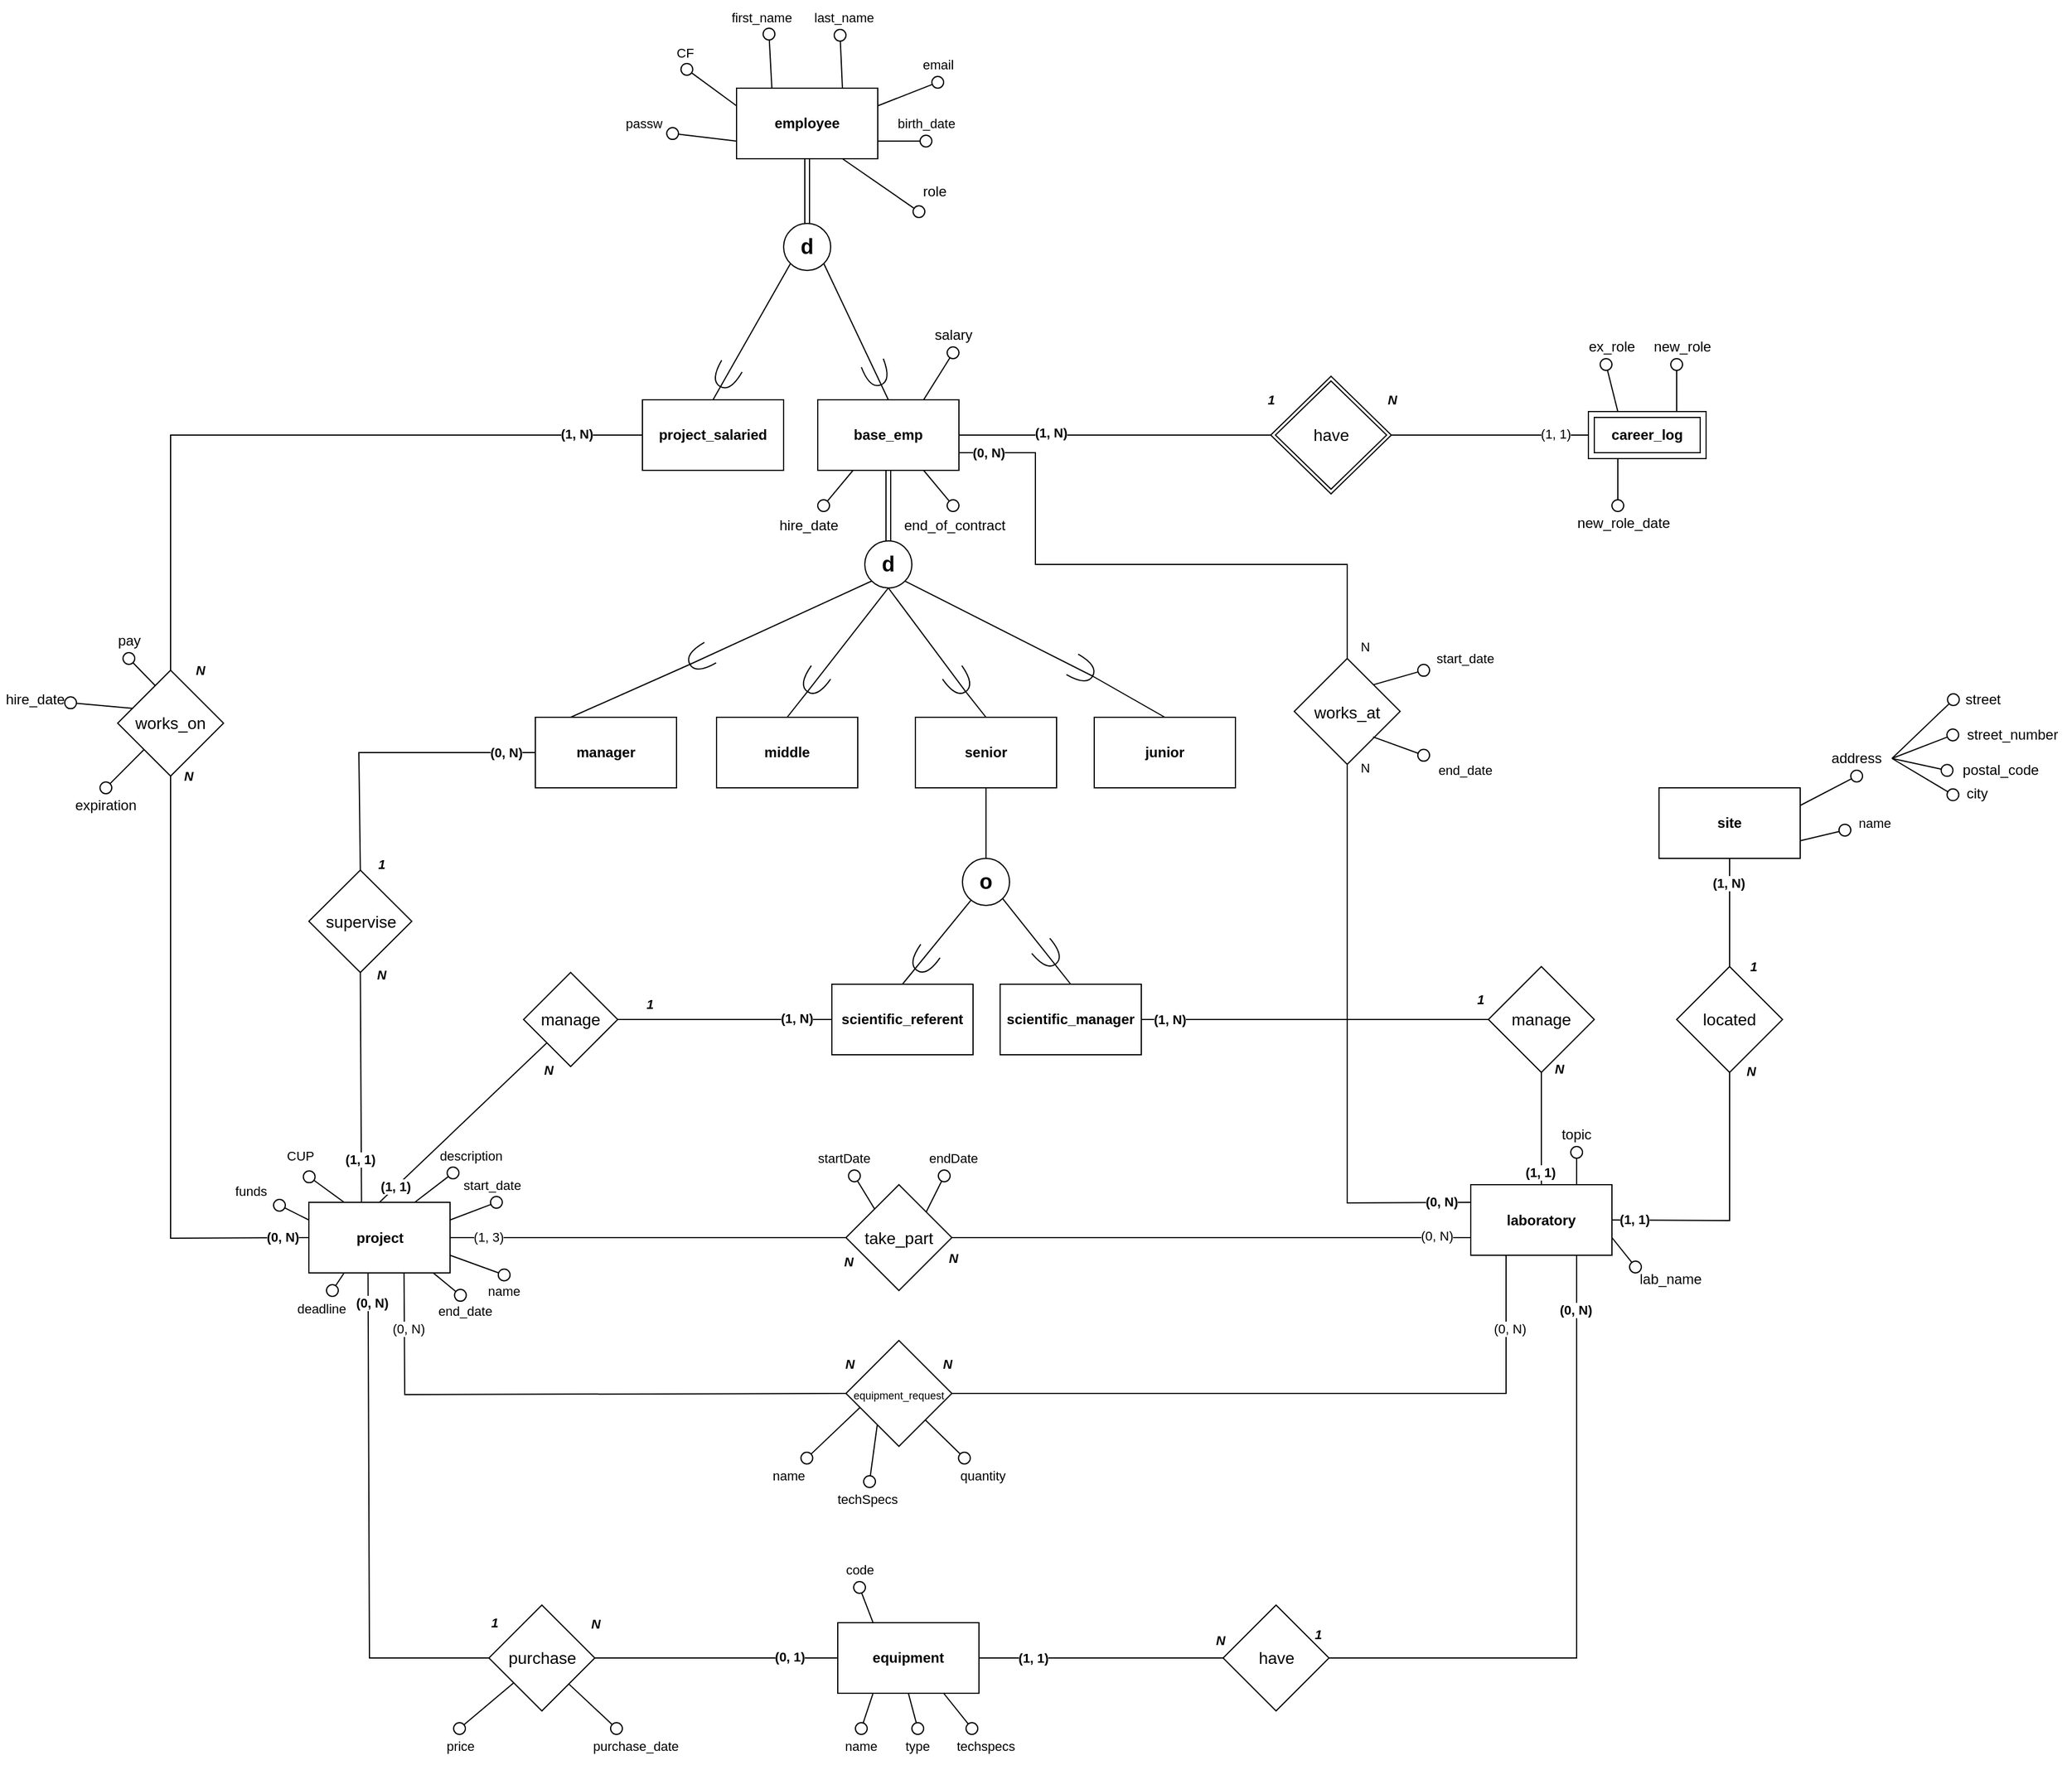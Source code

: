 <mxfile version="20.6.2" type="google"><diagram id="6cRJa92gJ5BhuDF2xHI4" name="Pagina-1"><mxGraphModel grid="1" page="1" gridSize="10" guides="1" tooltips="1" connect="1" arrows="1" fold="1" pageScale="1" pageWidth="2336" pageHeight="1654" math="0" shadow="0"><root><mxCell id="0"/><mxCell id="1" parent="0"/><mxCell id="z5Y98NB-X7RU8rsms6oq-115" value="&lt;p style=&quot;line-height: 100%;&quot;&gt;works_at&lt;/p&gt;" style="strokeWidth=1;html=1;shape=mxgraph.flowchart.decision;whiteSpace=wrap;fontSize=14;shadow=0;sketch=0;" vertex="1" parent="1"><mxGeometry x="1380" y="590" width="90" height="90" as="geometry"/></mxCell><mxCell id="z5Y98NB-X7RU8rsms6oq-119" value="&lt;b&gt;manager&lt;/b&gt;" style="rounded=0;whiteSpace=wrap;html=1;shadow=0;" vertex="1" parent="1"><mxGeometry x="735" y="640" width="120" height="60" as="geometry"/></mxCell><mxCell id="D7ioK7h0sEVVlJe2rtMZ-2" value="&lt;b&gt;project_salaried&lt;/b&gt;" style="rounded=0;whiteSpace=wrap;html=1;shadow=0;" vertex="1" parent="1"><mxGeometry x="826" y="370" width="120" height="60" as="geometry"/></mxCell><mxCell id="D7ioK7h0sEVVlJe2rtMZ-3" style="edgeStyle=none;shape=connector;rounded=0;orthogonalLoop=1;jettySize=auto;html=1;entryX=0.25;entryY=0;entryDx=0;entryDy=0;labelBackgroundColor=default;strokeColor=default;fontFamily=Helvetica;fontSize=14;fontColor=default;endArrow=none;exitX=1;exitY=0.5;exitDx=0;exitDy=0;startArrow=none;exitPerimeter=0;shadow=0;" edge="1" parent="1" source="D7ioK7h0sEVVlJe2rtMZ-28"><mxGeometry relative="1" as="geometry"><mxPoint x="1195" y="560" as="sourcePoint"/><mxPoint x="765" y="640" as="targetPoint"/></mxGeometry></mxCell><mxCell id="D7ioK7h0sEVVlJe2rtMZ-5" value="&lt;b&gt;junior&lt;/b&gt;" style="rounded=0;whiteSpace=wrap;html=1;shadow=0;" vertex="1" parent="1"><mxGeometry x="1210" y="640" width="120" height="60" as="geometry"/></mxCell><mxCell id="D7ioK7h0sEVVlJe2rtMZ-6" value="&lt;b&gt;middle&lt;/b&gt;" style="rounded=0;whiteSpace=wrap;html=1;shadow=0;" vertex="1" parent="1"><mxGeometry x="889" y="640" width="120" height="60" as="geometry"/></mxCell><mxCell id="D7ioK7h0sEVVlJe2rtMZ-7" value="&lt;b&gt;senior&lt;/b&gt;" style="rounded=0;whiteSpace=wrap;html=1;shadow=0;" vertex="1" parent="1"><mxGeometry x="1058" y="640" width="120" height="60" as="geometry"/></mxCell><mxCell id="D7ioK7h0sEVVlJe2rtMZ-8" value="" style="endArrow=none;html=1;rounded=0;fontSize=14;entryX=0;entryY=1;entryDx=0;entryDy=0;exitX=0.5;exitY=0;exitDx=0;exitDy=0;shadow=0;" edge="1" parent="1" source="D7ioK7h0sEVVlJe2rtMZ-2" target="D7ioK7h0sEVVlJe2rtMZ-11"><mxGeometry relative="1" as="geometry"><mxPoint x="762" y="216.86" as="sourcePoint"/><mxPoint x="827.858" y="130.002" as="targetPoint"/></mxGeometry></mxCell><mxCell id="D7ioK7h0sEVVlJe2rtMZ-9" value="" style="shape=requiredInterface;html=1;verticalLabelPosition=bottom;sketch=0;rotation=120;shadow=0;" vertex="1" parent="1"><mxGeometry x="887" y="340" width="20" height="20" as="geometry"/></mxCell><mxCell id="D7ioK7h0sEVVlJe2rtMZ-10" value="" style="shape=link;html=1;rounded=0;fontSize=14;exitX=0.5;exitY=1;exitDx=0;exitDy=0;entryX=0.5;entryY=0;entryDx=0;entryDy=0;shadow=0;" edge="1" parent="1" source="D7ioK7h0sEVVlJe2rtMZ-112" target="D7ioK7h0sEVVlJe2rtMZ-11"><mxGeometry relative="1" as="geometry"><mxPoint x="964" y="135" as="sourcePoint"/><mxPoint x="964" y="205" as="targetPoint"/></mxGeometry></mxCell><mxCell id="IIcQBuRmxiHjHD5Immbp-1" style="edgeStyle=none;shape=connector;rounded=0;orthogonalLoop=1;jettySize=auto;html=1;exitX=1;exitY=1;exitDx=0;exitDy=0;entryX=0.5;entryY=0;entryDx=0;entryDy=0;shadow=0;labelBackgroundColor=default;strokeColor=default;fontFamily=Helvetica;fontSize=14;fontColor=default;endArrow=none;" edge="1" parent="1" source="D7ioK7h0sEVVlJe2rtMZ-11" target="D7ioK7h0sEVVlJe2rtMZ-54"><mxGeometry relative="1" as="geometry"/></mxCell><mxCell id="D7ioK7h0sEVVlJe2rtMZ-11" value="&lt;b&gt;&lt;font style=&quot;font-size: 18px;&quot;&gt;d&lt;/font&gt;&lt;/b&gt;" style="ellipse;whiteSpace=wrap;html=1;aspect=fixed;shadow=0;" vertex="1" parent="1"><mxGeometry x="946" y="220" width="40" height="40" as="geometry"/></mxCell><mxCell id="D7ioK7h0sEVVlJe2rtMZ-12" value="" style="endArrow=none;html=1;rounded=0;fontSize=14;entryX=1;entryY=1;entryDx=0;entryDy=0;exitX=1;exitY=0.5;exitDx=0;exitDy=0;startArrow=none;exitPerimeter=0;shadow=0;" edge="1" parent="1" source="D7ioK7h0sEVVlJe2rtMZ-52" target="D7ioK7h0sEVVlJe2rtMZ-15"><mxGeometry relative="1" as="geometry"><mxPoint x="887" y="626.86" as="sourcePoint"/><mxPoint x="952.858" y="540.002" as="targetPoint"/></mxGeometry></mxCell><mxCell id="D7ioK7h0sEVVlJe2rtMZ-15" value="&lt;b&gt;&lt;font style=&quot;font-size: 18px;&quot;&gt;d&lt;/font&gt;&lt;/b&gt;" style="ellipse;whiteSpace=wrap;html=1;aspect=fixed;shadow=0;" vertex="1" parent="1"><mxGeometry x="1015" y="490" width="40" height="40" as="geometry"/></mxCell><mxCell id="D7ioK7h0sEVVlJe2rtMZ-16" value="" style="endArrow=none;html=1;rounded=0;entryX=0.5;entryY=1;entryDx=0;entryDy=0;exitX=1;exitY=0.5;exitDx=0;exitDy=0;startArrow=none;exitPerimeter=0;shadow=0;" edge="1" parent="1" source="D7ioK7h0sEVVlJe2rtMZ-29" target="D7ioK7h0sEVVlJe2rtMZ-15"><mxGeometry width="50" height="50" relative="1" as="geometry"><mxPoint x="1047" y="510" as="sourcePoint"/><mxPoint x="1097" y="460" as="targetPoint"/></mxGeometry></mxCell><mxCell id="D7ioK7h0sEVVlJe2rtMZ-17" value="" style="endArrow=none;html=1;rounded=0;exitX=1;exitY=0.5;exitDx=0;exitDy=0;entryX=0.5;entryY=0;entryDx=0;entryDy=0;startArrow=none;exitPerimeter=0;shadow=0;" edge="1" parent="1" source="D7ioK7h0sEVVlJe2rtMZ-27" target="D7ioK7h0sEVVlJe2rtMZ-6"><mxGeometry width="50" height="50" relative="1" as="geometry"><mxPoint x="1047" y="510" as="sourcePoint"/><mxPoint x="1097" y="460" as="targetPoint"/></mxGeometry></mxCell><mxCell id="D7ioK7h0sEVVlJe2rtMZ-18" value="&lt;b&gt;scientific_manager&lt;/b&gt;" style="rounded=0;whiteSpace=wrap;html=1;shadow=0;" vertex="1" parent="1"><mxGeometry x="1130" y="867" width="120" height="60" as="geometry"/></mxCell><mxCell id="D7ioK7h0sEVVlJe2rtMZ-19" value="&lt;b&gt;scientific_referent&lt;/b&gt;" style="rounded=0;whiteSpace=wrap;html=1;shadow=0;" vertex="1" parent="1"><mxGeometry x="987" y="867" width="120" height="60" as="geometry"/></mxCell><mxCell id="D7ioK7h0sEVVlJe2rtMZ-20" value="&lt;span style=&quot;font-size: 18px;&quot;&gt;&lt;b&gt;o&lt;/b&gt;&lt;/span&gt;" style="ellipse;whiteSpace=wrap;html=1;aspect=fixed;shadow=0;" vertex="1" parent="1"><mxGeometry x="1098" y="760" width="40" height="40" as="geometry"/></mxCell><mxCell id="D7ioK7h0sEVVlJe2rtMZ-21" value="" style="endArrow=none;html=1;rounded=0;fontSize=14;entryX=1;entryY=1;entryDx=0;entryDy=0;exitX=0.5;exitY=0;exitDx=0;exitDy=0;shadow=0;" edge="1" parent="1" source="D7ioK7h0sEVVlJe2rtMZ-18" target="D7ioK7h0sEVVlJe2rtMZ-20"><mxGeometry relative="1" as="geometry"><mxPoint x="995" y="790" as="sourcePoint"/><mxPoint x="1155" y="790" as="targetPoint"/></mxGeometry></mxCell><mxCell id="D7ioK7h0sEVVlJe2rtMZ-22" value="" style="endArrow=none;html=1;rounded=0;fontSize=14;exitX=0.5;exitY=0;exitDx=0;exitDy=0;shadow=0;" edge="1" parent="1" source="D7ioK7h0sEVVlJe2rtMZ-19" target="D7ioK7h0sEVVlJe2rtMZ-20"><mxGeometry relative="1" as="geometry"><mxPoint x="995" y="790" as="sourcePoint"/><mxPoint x="1155" y="790" as="targetPoint"/></mxGeometry></mxCell><mxCell id="D7ioK7h0sEVVlJe2rtMZ-23" value="" style="shape=requiredInterface;html=1;verticalLabelPosition=bottom;sketch=0;rotation=125;shadow=0;" vertex="1" parent="1"><mxGeometry x="1055" y="837" width="20" height="20" as="geometry"/></mxCell><mxCell id="D7ioK7h0sEVVlJe2rtMZ-24" value="" style="shape=requiredInterface;html=1;verticalLabelPosition=bottom;sketch=0;rotation=50;shadow=0;" vertex="1" parent="1"><mxGeometry x="1161" y="832" width="20" height="20" as="geometry"/></mxCell><mxCell id="D7ioK7h0sEVVlJe2rtMZ-25" value="" style="endArrow=none;html=1;rounded=0;entryX=0.5;entryY=0;entryDx=0;entryDy=0;exitX=0.5;exitY=1;exitDx=0;exitDy=0;shadow=0;" edge="1" parent="1" source="D7ioK7h0sEVVlJe2rtMZ-7" target="D7ioK7h0sEVVlJe2rtMZ-20"><mxGeometry width="50" height="50" relative="1" as="geometry"><mxPoint x="1107" y="510" as="sourcePoint"/><mxPoint x="1157" y="460" as="targetPoint"/></mxGeometry></mxCell><mxCell id="D7ioK7h0sEVVlJe2rtMZ-26" value="" style="shape=link;html=1;rounded=0;fontSize=14;entryX=0.5;entryY=0;entryDx=0;entryDy=0;exitX=0.5;exitY=1;exitDx=0;exitDy=0;shadow=0;" edge="1" parent="1" source="D7ioK7h0sEVVlJe2rtMZ-54" target="D7ioK7h0sEVVlJe2rtMZ-15"><mxGeometry relative="1" as="geometry"><mxPoint x="915" y="480" as="sourcePoint"/><mxPoint x="835" y="370" as="targetPoint"/></mxGeometry></mxCell><mxCell id="CzRCD9ak3yk9oqYSCaNl-2" style="edgeStyle=none;shape=connector;rounded=0;orthogonalLoop=1;jettySize=auto;html=1;exitX=0.5;exitY=1;exitDx=0;exitDy=0;exitPerimeter=0;entryX=1;entryY=0.5;entryDx=0;entryDy=0;labelBackgroundColor=default;strokeColor=default;fontFamily=Helvetica;fontSize=11;fontColor=default;endArrow=none;shadow=0;" edge="1" parent="1" source="D7ioK7h0sEVVlJe2rtMZ-35" target="D7ioK7h0sEVVlJe2rtMZ-30"><mxGeometry relative="1" as="geometry"><Array as="points"><mxPoint x="1750" y="1068"/></Array><mxPoint x="1750" y="760" as="sourcePoint"/></mxGeometry></mxCell><mxCell id="LuezVCtjhw-IHx6_yhkn-9" value="(1, 1)" style="edgeLabel;html=1;align=center;verticalAlign=middle;resizable=0;points=[];fontStyle=1;shadow=0;" connectable="0" vertex="1" parent="CzRCD9ak3yk9oqYSCaNl-2"><mxGeometry x="0.985" y="-1" relative="1" as="geometry"><mxPoint x="17" as="offset"/></mxGeometry></mxCell><mxCell id="LuezVCtjhw-IHx6_yhkn-12" value="N" style="edgeLabel;html=1;align=center;verticalAlign=middle;resizable=0;points=[];fontStyle=3;shadow=0;" connectable="0" vertex="1" parent="CzRCD9ak3yk9oqYSCaNl-2"><mxGeometry x="-0.987" y="-2" relative="1" as="geometry"><mxPoint x="20" y="-3" as="offset"/></mxGeometry></mxCell><mxCell id="D7ioK7h0sEVVlJe2rtMZ-35" value="located" style="strokeWidth=1;html=1;shape=mxgraph.flowchart.decision;whiteSpace=wrap;fontSize=14;shadow=0;" vertex="1" parent="1"><mxGeometry x="1705" y="852" width="90" height="90" as="geometry"/></mxCell><mxCell id="D7ioK7h0sEVVlJe2rtMZ-36" value="" style="endArrow=none;html=1;rounded=0;fontSize=14;exitX=0.5;exitY=1;exitDx=0;exitDy=0;shadow=0;entryX=0.5;entryY=0;entryDx=0;entryDy=0;entryPerimeter=0;" edge="1" parent="1" source="D7ioK7h0sEVVlJe2rtMZ-34" target="D7ioK7h0sEVVlJe2rtMZ-35"><mxGeometry relative="1" as="geometry"><mxPoint x="1992" y="927" as="sourcePoint"/><mxPoint x="1750" y="660" as="targetPoint"/></mxGeometry></mxCell><mxCell id="LuezVCtjhw-IHx6_yhkn-10" value="(1, N)" style="edgeLabel;html=1;align=center;verticalAlign=middle;resizable=0;points=[];fontStyle=1;shadow=0;" connectable="0" vertex="1" parent="D7ioK7h0sEVVlJe2rtMZ-36"><mxGeometry x="-0.864" y="-1" relative="1" as="geometry"><mxPoint y="14" as="offset"/></mxGeometry></mxCell><mxCell id="LuezVCtjhw-IHx6_yhkn-11" value="1" style="edgeLabel;html=1;align=center;verticalAlign=middle;resizable=0;points=[];fontStyle=3;shadow=0;" connectable="0" vertex="1" parent="D7ioK7h0sEVVlJe2rtMZ-36"><mxGeometry x="0.873" y="-1" relative="1" as="geometry"><mxPoint x="21" y="6" as="offset"/></mxGeometry></mxCell><mxCell id="D7ioK7h0sEVVlJe2rtMZ-43" value="have" style="strokeWidth=1;html=1;shape=mxgraph.flowchart.decision;whiteSpace=wrap;fontSize=14;shadow=0;" vertex="1" parent="1"><mxGeometry x="1319.53" y="1395" width="90" height="90" as="geometry"/></mxCell><mxCell id="D7ioK7h0sEVVlJe2rtMZ-44" value="" style="endArrow=none;html=1;rounded=0;exitX=0;exitY=0.5;exitDx=0;exitDy=0;exitPerimeter=0;entryX=1;entryY=0.5;entryDx=0;entryDy=0;shadow=0;" edge="1" parent="1" source="D7ioK7h0sEVVlJe2rtMZ-43" target="D7ioK7h0sEVVlJe2rtMZ-172"><mxGeometry width="50" height="50" relative="1" as="geometry"><mxPoint x="1124.53" y="950" as="sourcePoint"/><mxPoint x="1004.53" y="1215" as="targetPoint"/></mxGeometry></mxCell><mxCell id="Er4nDUkJ65wStGIsIG78-10" value="(1, 1)" style="edgeLabel;html=1;align=center;verticalAlign=middle;resizable=0;points=[];fontStyle=1;shadow=0;" connectable="0" vertex="1" parent="D7ioK7h0sEVVlJe2rtMZ-44"><mxGeometry x="0.558" y="1" relative="1" as="geometry"><mxPoint y="-1" as="offset"/></mxGeometry></mxCell><mxCell id="Er4nDUkJ65wStGIsIG78-12" value="N" style="edgeLabel;html=1;align=center;verticalAlign=middle;resizable=0;points=[];fontStyle=3;shadow=0;" connectable="0" vertex="1" parent="D7ioK7h0sEVVlJe2rtMZ-44"><mxGeometry x="-0.748" relative="1" as="geometry"><mxPoint x="23" y="-15" as="offset"/></mxGeometry></mxCell><mxCell id="D7ioK7h0sEVVlJe2rtMZ-45" value="" style="endArrow=none;html=1;rounded=0;exitX=0.75;exitY=1;exitDx=0;exitDy=0;entryX=1;entryY=0.5;entryDx=0;entryDy=0;entryPerimeter=0;shadow=0;" edge="1" parent="1" source="D7ioK7h0sEVVlJe2rtMZ-30" target="D7ioK7h0sEVVlJe2rtMZ-43"><mxGeometry width="50" height="50" relative="1" as="geometry"><mxPoint x="1105" y="950" as="sourcePoint"/><mxPoint x="1155" y="900" as="targetPoint"/><Array as="points"><mxPoint x="1620" y="1440"/></Array></mxGeometry></mxCell><mxCell id="Er4nDUkJ65wStGIsIG78-9" value="(0, N)" style="edgeLabel;html=1;align=center;verticalAlign=middle;resizable=0;points=[];fontStyle=1;shadow=0;" connectable="0" vertex="1" parent="D7ioK7h0sEVVlJe2rtMZ-45"><mxGeometry x="-0.826" y="1" relative="1" as="geometry"><mxPoint x="-2" y="-2" as="offset"/></mxGeometry></mxCell><mxCell id="Er4nDUkJ65wStGIsIG78-11" value="1" style="edgeLabel;html=1;align=center;verticalAlign=middle;resizable=0;points=[];fontStyle=3;shadow=0;" connectable="0" vertex="1" parent="D7ioK7h0sEVVlJe2rtMZ-45"><mxGeometry x="0.814" y="-2" relative="1" as="geometry"><mxPoint x="-61" y="-18" as="offset"/></mxGeometry></mxCell><mxCell id="D7ioK7h0sEVVlJe2rtMZ-46" value="" style="endArrow=none;html=1;rounded=0;exitX=0;exitY=0.5;exitDx=0;exitDy=0;entryX=0;entryY=0.5;entryDx=0;entryDy=0;entryPerimeter=0;shadow=0;" edge="1" parent="1" source="D7ioK7h0sEVVlJe2rtMZ-172" target="D7ioK7h0sEVVlJe2rtMZ-41"><mxGeometry width="50" height="50" relative="1" as="geometry"><mxPoint x="1124.53" y="1215" as="sourcePoint"/><mxPoint x="1174.53" y="900" as="targetPoint"/></mxGeometry></mxCell><mxCell id="Er4nDUkJ65wStGIsIG78-14" value="(0, 1)" style="edgeLabel;html=1;align=center;verticalAlign=middle;resizable=0;points=[];fontStyle=1;shadow=0;" connectable="0" vertex="1" parent="D7ioK7h0sEVVlJe2rtMZ-46"><mxGeometry x="-0.723" relative="1" as="geometry"><mxPoint y="-1" as="offset"/></mxGeometry></mxCell><mxCell id="D7ioK7h0sEVVlJe2rtMZ-54" value="&lt;b&gt;base_emp&lt;/b&gt;" style="rounded=0;whiteSpace=wrap;html=1;shadow=0;" vertex="1" parent="1"><mxGeometry x="975" y="370" width="120" height="60" as="geometry"/></mxCell><mxCell id="D7ioK7h0sEVVlJe2rtMZ-62" value="" style="endArrow=none;html=1;rounded=0;exitX=0;exitY=0.5;exitDx=0;exitDy=0;exitPerimeter=0;entryX=0.419;entryY=1.009;entryDx=0;entryDy=0;shadow=0;entryPerimeter=0;" edge="1" parent="1" source="D7ioK7h0sEVVlJe2rtMZ-41" target="D7ioK7h0sEVVlJe2rtMZ-212"><mxGeometry width="50" height="50" relative="1" as="geometry"><mxPoint x="1515" y="905" as="sourcePoint"/><mxPoint x="1540" y="1170" as="targetPoint"/><Array as="points"><mxPoint x="594" y="1440"/></Array></mxGeometry></mxCell><mxCell id="Er4nDUkJ65wStGIsIG78-13" value="(0, N)" style="edgeLabel;html=1;align=center;verticalAlign=middle;resizable=0;points=[];fontStyle=1;shadow=0;" connectable="0" vertex="1" parent="D7ioK7h0sEVVlJe2rtMZ-62"><mxGeometry x="0.921" y="1" relative="1" as="geometry"><mxPoint x="4" y="8" as="offset"/></mxGeometry></mxCell><mxCell id="Er4nDUkJ65wStGIsIG78-15" value="1" style="edgeLabel;html=1;align=center;verticalAlign=middle;resizable=0;points=[];fontStyle=3;shadow=0;" connectable="0" vertex="1" parent="D7ioK7h0sEVVlJe2rtMZ-62"><mxGeometry x="-0.884" relative="1" as="geometry"><mxPoint x="29" y="-30" as="offset"/></mxGeometry></mxCell><mxCell id="D7ioK7h0sEVVlJe2rtMZ-86" value="take_part" style="strokeWidth=1;html=1;shape=mxgraph.flowchart.decision;whiteSpace=wrap;fontSize=14;shadow=0;" vertex="1" parent="1"><mxGeometry x="999" y="1037.5" width="90" height="90" as="geometry"/></mxCell><mxCell id="D7ioK7h0sEVVlJe2rtMZ-87" value="" style="endArrow=none;html=1;rounded=0;exitX=0;exitY=0.75;exitDx=0;exitDy=0;entryX=1;entryY=0.5;entryDx=0;entryDy=0;entryPerimeter=0;shadow=0;" edge="1" parent="1" source="D7ioK7h0sEVVlJe2rtMZ-30" target="D7ioK7h0sEVVlJe2rtMZ-86"><mxGeometry width="50" height="50" relative="1" as="geometry"><mxPoint x="765" y="1090" as="sourcePoint"/><mxPoint x="1340" y="1030" as="targetPoint"/></mxGeometry></mxCell><mxCell id="Er4nDUkJ65wStGIsIG78-27" value="(0, N)" style="edgeLabel;html=1;align=center;verticalAlign=middle;resizable=0;points=[];shadow=0;" connectable="0" vertex="1" parent="D7ioK7h0sEVVlJe2rtMZ-87"><mxGeometry x="-0.857" y="2" relative="1" as="geometry"><mxPoint x="2" y="-4" as="offset"/></mxGeometry></mxCell><mxCell id="Er4nDUkJ65wStGIsIG78-29" value="N" style="edgeLabel;html=1;align=center;verticalAlign=middle;resizable=0;points=[];fontStyle=3;shadow=0;" connectable="0" vertex="1" parent="D7ioK7h0sEVVlJe2rtMZ-87"><mxGeometry x="0.834" relative="1" as="geometry"><mxPoint x="-36" y="17" as="offset"/></mxGeometry></mxCell><mxCell id="D7ioK7h0sEVVlJe2rtMZ-88" value="" style="endArrow=none;html=1;rounded=0;exitX=0;exitY=0.5;exitDx=0;exitDy=0;exitPerimeter=0;entryX=1;entryY=0.5;entryDx=0;entryDy=0;shadow=0;" edge="1" parent="1" source="D7ioK7h0sEVVlJe2rtMZ-86" target="D7ioK7h0sEVVlJe2rtMZ-212"><mxGeometry width="50" height="50" relative="1" as="geometry"><mxPoint x="1310" y="1225" as="sourcePoint"/><mxPoint x="1430" y="1110" as="targetPoint"/></mxGeometry></mxCell><mxCell id="Er4nDUkJ65wStGIsIG78-26" value="(1, 3)" style="edgeLabel;html=1;align=center;verticalAlign=middle;resizable=0;points=[];shadow=0;" connectable="0" vertex="1" parent="D7ioK7h0sEVVlJe2rtMZ-88"><mxGeometry x="0.807" y="2" relative="1" as="geometry"><mxPoint y="-3" as="offset"/></mxGeometry></mxCell><mxCell id="Er4nDUkJ65wStGIsIG78-28" value="N" style="edgeLabel;html=1;align=center;verticalAlign=middle;resizable=0;points=[];fontStyle=3;shadow=0;" connectable="0" vertex="1" parent="D7ioK7h0sEVVlJe2rtMZ-88"><mxGeometry x="-0.859" relative="1" as="geometry"><mxPoint x="25" y="20" as="offset"/></mxGeometry></mxCell><mxCell id="D7ioK7h0sEVVlJe2rtMZ-89" value="manage" style="strokeWidth=1;html=1;shape=mxgraph.flowchart.decision;whiteSpace=wrap;fontSize=14;shadow=0;" vertex="1" parent="1"><mxGeometry x="1545" y="852" width="90" height="90" as="geometry"/></mxCell><mxCell id="D7ioK7h0sEVVlJe2rtMZ-90" value="" style="endArrow=none;html=1;rounded=0;exitX=0.5;exitY=0;exitDx=0;exitDy=0;entryX=0.5;entryY=1;entryDx=0;entryDy=0;entryPerimeter=0;shadow=0;" edge="1" parent="1" source="D7ioK7h0sEVVlJe2rtMZ-30" target="D7ioK7h0sEVVlJe2rtMZ-89"><mxGeometry width="50" height="50" relative="1" as="geometry"><mxPoint x="660" y="1030" as="sourcePoint"/><mxPoint x="735" y="900" as="targetPoint"/></mxGeometry></mxCell><mxCell id="Er4nDUkJ65wStGIsIG78-6" value="(1, 1)" style="edgeLabel;html=1;align=center;verticalAlign=middle;resizable=0;points=[];fontStyle=1;shadow=0;" connectable="0" vertex="1" parent="D7ioK7h0sEVVlJe2rtMZ-90"><mxGeometry x="-0.771" y="-1" relative="1" as="geometry"><mxPoint x="-2" as="offset"/></mxGeometry></mxCell><mxCell id="Er4nDUkJ65wStGIsIG78-8" value="N" style="edgeLabel;html=1;align=center;verticalAlign=middle;resizable=0;points=[];fontStyle=3;shadow=0;" connectable="0" vertex="1" parent="D7ioK7h0sEVVlJe2rtMZ-90"><mxGeometry x="0.793" y="1" relative="1" as="geometry"><mxPoint x="16" y="-13" as="offset"/></mxGeometry></mxCell><mxCell id="D7ioK7h0sEVVlJe2rtMZ-91" value="" style="endArrow=none;html=1;rounded=0;exitX=0;exitY=0.5;exitDx=0;exitDy=0;exitPerimeter=0;entryX=1;entryY=0.5;entryDx=0;entryDy=0;shadow=0;" edge="1" parent="1" source="D7ioK7h0sEVVlJe2rtMZ-89" target="D7ioK7h0sEVVlJe2rtMZ-18"><mxGeometry width="50" height="50" relative="1" as="geometry"><mxPoint x="845" y="960" as="sourcePoint"/><mxPoint x="975" y="845" as="targetPoint"/></mxGeometry></mxCell><mxCell id="Er4nDUkJ65wStGIsIG78-7" value="1" style="edgeLabel;html=1;align=center;verticalAlign=middle;resizable=0;points=[];fontStyle=3;shadow=0;" connectable="0" vertex="1" parent="D7ioK7h0sEVVlJe2rtMZ-91"><mxGeometry x="-0.864" relative="1" as="geometry"><mxPoint x="13" y="-17" as="offset"/></mxGeometry></mxCell><mxCell id="yX_2Eo4nJ1iS-HtvHghs-4" value="(1, N)" style="edgeLabel;html=1;align=center;verticalAlign=middle;resizable=0;points=[];fontStyle=1;shadow=0;" connectable="0" vertex="1" parent="D7ioK7h0sEVVlJe2rtMZ-91"><mxGeometry x="0.736" y="2" relative="1" as="geometry"><mxPoint x="-15" y="-2" as="offset"/></mxGeometry></mxCell><mxCell id="D7ioK7h0sEVVlJe2rtMZ-92" value="supervise" style="strokeWidth=1;html=1;shape=mxgraph.flowchart.decision;whiteSpace=wrap;fontSize=14;shadow=0;" vertex="1" parent="1"><mxGeometry x="542.5" y="770" width="87.5" height="87" as="geometry"/></mxCell><mxCell id="D7ioK7h0sEVVlJe2rtMZ-93" value="" style="endArrow=none;html=1;rounded=0;exitX=0.5;exitY=0;exitDx=0;exitDy=0;exitPerimeter=0;entryX=0;entryY=0.5;entryDx=0;entryDy=0;shadow=0;" edge="1" parent="1" source="D7ioK7h0sEVVlJe2rtMZ-92"><mxGeometry width="50" height="50" relative="1" as="geometry"><mxPoint x="1210" y="930" as="sourcePoint"/><mxPoint x="735" y="670" as="targetPoint"/><Array as="points"><mxPoint x="585" y="670"/></Array></mxGeometry></mxCell><mxCell id="Er4nDUkJ65wStGIsIG78-3" value="1" style="edgeLabel;html=1;align=center;verticalAlign=middle;resizable=0;points=[];container=1;fontStyle=3;shadow=0;" connectable="0" vertex="1" parent="D7ioK7h0sEVVlJe2rtMZ-93"><mxGeometry x="-0.667" y="-1" relative="1" as="geometry"><mxPoint x="17" y="36" as="offset"/></mxGeometry></mxCell><mxCell id="yX_2Eo4nJ1iS-HtvHghs-3" value="(0, N)" style="edgeLabel;html=1;align=center;verticalAlign=middle;resizable=0;points=[];fontStyle=1;shadow=0;" connectable="0" vertex="1" parent="D7ioK7h0sEVVlJe2rtMZ-93"><mxGeometry x="0.798" y="-3" relative="1" as="geometry"><mxPoint y="-3" as="offset"/></mxGeometry></mxCell><mxCell id="D7ioK7h0sEVVlJe2rtMZ-94" value="" style="endArrow=none;html=1;rounded=0;entryX=0.5;entryY=1;entryDx=0;entryDy=0;entryPerimeter=0;exitX=0.373;exitY=0.004;exitDx=0;exitDy=0;exitPerimeter=0;shadow=0;" edge="1" parent="1" source="D7ioK7h0sEVVlJe2rtMZ-212" target="D7ioK7h0sEVVlJe2rtMZ-92"><mxGeometry width="50" height="50" relative="1" as="geometry"><mxPoint x="1710" y="1110" as="sourcePoint"/><mxPoint x="1260" y="880" as="targetPoint"/><Array as="points"/></mxGeometry></mxCell><mxCell id="Er4nDUkJ65wStGIsIG78-2" value="(1, 1)" style="edgeLabel;html=1;align=center;verticalAlign=middle;resizable=0;points=[];fontStyle=1;shadow=0;" connectable="0" vertex="1" parent="D7ioK7h0sEVVlJe2rtMZ-94"><mxGeometry x="-0.775" y="-2" relative="1" as="geometry"><mxPoint x="-3" y="-15" as="offset"/></mxGeometry></mxCell><mxCell id="Er4nDUkJ65wStGIsIG78-4" value="N" style="edgeLabel;html=1;align=center;verticalAlign=middle;resizable=0;points=[];fontStyle=3;shadow=0;" connectable="0" vertex="1" parent="D7ioK7h0sEVVlJe2rtMZ-94"><mxGeometry x="0.885" y="2" relative="1" as="geometry"><mxPoint x="19" y="-10" as="offset"/></mxGeometry></mxCell><mxCell id="D7ioK7h0sEVVlJe2rtMZ-97" value="" style="endArrow=none;html=1;rounded=0;exitX=0.249;exitY=0.747;exitDx=0;exitDy=0;exitPerimeter=0;entryX=0.5;entryY=0;entryDx=0;entryDy=0;shadow=0;" edge="1" parent="1" source="D7ioK7h0sEVVlJe2rtMZ-96" target="D7ioK7h0sEVVlJe2rtMZ-212"><mxGeometry width="50" height="50" relative="1" as="geometry"><mxPoint x="1430" y="780" as="sourcePoint"/><mxPoint x="1580" y="960" as="targetPoint"/></mxGeometry></mxCell><mxCell id="Er4nDUkJ65wStGIsIG78-23" value="(1, 1)" style="edgeLabel;html=1;align=center;verticalAlign=middle;resizable=0;points=[];fontStyle=1;shadow=0;" connectable="0" vertex="1" parent="D7ioK7h0sEVVlJe2rtMZ-97"><mxGeometry x="0.615" relative="1" as="geometry"><mxPoint x="-14" y="12" as="offset"/></mxGeometry></mxCell><mxCell id="Er4nDUkJ65wStGIsIG78-25" value="N" style="edgeLabel;html=1;align=center;verticalAlign=middle;resizable=0;points=[];fontStyle=3;shadow=0;" connectable="0" vertex="1" parent="D7ioK7h0sEVVlJe2rtMZ-97"><mxGeometry x="-0.816" y="-1" relative="1" as="geometry"><mxPoint x="15" y="11" as="offset"/></mxGeometry></mxCell><mxCell id="D7ioK7h0sEVVlJe2rtMZ-96" value="manage" style="strokeWidth=1;html=1;shape=mxgraph.flowchart.decision;whiteSpace=wrap;fontSize=14;shadow=0;" vertex="1" parent="1"><mxGeometry x="725" y="857" width="80" height="80" as="geometry"/></mxCell><mxCell id="D7ioK7h0sEVVlJe2rtMZ-99" value="" style="endArrow=none;html=1;rounded=0;entryX=0;entryY=0.5;entryDx=0;entryDy=0;exitX=1;exitY=0.5;exitDx=0;exitDy=0;exitPerimeter=0;shadow=0;" edge="1" parent="1" source="D7ioK7h0sEVVlJe2rtMZ-96" target="D7ioK7h0sEVVlJe2rtMZ-19"><mxGeometry width="50" height="50" relative="1" as="geometry"><mxPoint x="1370" y="730" as="sourcePoint"/><mxPoint x="1420" y="680" as="targetPoint"/></mxGeometry></mxCell><mxCell id="Er4nDUkJ65wStGIsIG78-22" value="(1, N)" style="edgeLabel;html=1;align=center;verticalAlign=middle;resizable=0;points=[];fontStyle=1;shadow=0;" connectable="0" vertex="1" parent="D7ioK7h0sEVVlJe2rtMZ-99"><mxGeometry x="0.808" y="-1" relative="1" as="geometry"><mxPoint x="-13" y="-2" as="offset"/></mxGeometry></mxCell><mxCell id="Er4nDUkJ65wStGIsIG78-24" value="1" style="edgeLabel;html=1;align=center;verticalAlign=middle;resizable=0;points=[];fontStyle=3;shadow=0;" connectable="0" vertex="1" parent="D7ioK7h0sEVVlJe2rtMZ-99"><mxGeometry x="-0.792" y="-1" relative="1" as="geometry"><mxPoint x="8" y="-14" as="offset"/></mxGeometry></mxCell><mxCell id="D7ioK7h0sEVVlJe2rtMZ-102" value="" style="endArrow=none;html=1;rounded=0;entryX=0;entryY=0.5;entryDx=0;entryDy=0;exitX=0.5;exitY=0;exitDx=0;exitDy=0;exitPerimeter=0;shadow=0;" edge="1" parent="1" source="D7ioK7h0sEVVlJe2rtMZ-159" target="D7ioK7h0sEVVlJe2rtMZ-2"><mxGeometry width="50" height="50" relative="1" as="geometry"><mxPoint x="425" y="590" as="sourcePoint"/><mxPoint x="1000" y="780" as="targetPoint"/><Array as="points"><mxPoint x="425" y="400"/></Array></mxGeometry></mxCell><mxCell id="BbfmhJNj7TVekU5dso0v-3" value="N" style="edgeLabel;html=1;align=center;verticalAlign=middle;resizable=0;points=[];fontStyle=3;shadow=0;" connectable="0" vertex="1" parent="D7ioK7h0sEVVlJe2rtMZ-102"><mxGeometry x="-0.967" y="-1" relative="1" as="geometry"><mxPoint x="24" y="10" as="offset"/></mxGeometry></mxCell><mxCell id="qGWu93D-Jkog01gnPVOI-1" value="(1, N)" style="edgeLabel;html=1;align=center;verticalAlign=middle;resizable=0;points=[];fontStyle=1;shadow=0;" connectable="0" vertex="1" parent="D7ioK7h0sEVVlJe2rtMZ-102"><mxGeometry x="0.936" y="1" relative="1" as="geometry"><mxPoint x="-37" as="offset"/></mxGeometry></mxCell><mxCell id="D7ioK7h0sEVVlJe2rtMZ-103" value="" style="endArrow=none;html=1;rounded=0;exitX=0;exitY=0.5;exitDx=0;exitDy=0;entryX=0.5;entryY=1;entryDx=0;entryDy=0;entryPerimeter=0;shadow=0;" edge="1" parent="1" source="D7ioK7h0sEVVlJe2rtMZ-212" target="D7ioK7h0sEVVlJe2rtMZ-159"><mxGeometry width="50" height="50" relative="1" as="geometry"><mxPoint x="1550" y="1110" as="sourcePoint"/><mxPoint x="420" y="690" as="targetPoint"/><Array as="points"><mxPoint x="425" y="1083"/></Array></mxGeometry></mxCell><mxCell id="BbfmhJNj7TVekU5dso0v-1" value="(0, N)" style="edgeLabel;html=1;align=center;verticalAlign=middle;resizable=0;points=[];fontStyle=1;shadow=0;" connectable="0" vertex="1" parent="D7ioK7h0sEVVlJe2rtMZ-103"><mxGeometry x="-0.987" y="-1" relative="1" as="geometry"><mxPoint x="-19" as="offset"/></mxGeometry></mxCell><mxCell id="BbfmhJNj7TVekU5dso0v-4" value="N" style="edgeLabel;html=1;align=center;verticalAlign=middle;resizable=0;points=[];fontStyle=3;shadow=0;" connectable="0" vertex="1" parent="D7ioK7h0sEVVlJe2rtMZ-103"><mxGeometry x="0.986" y="-1" relative="1" as="geometry"><mxPoint x="14" y="-4" as="offset"/></mxGeometry></mxCell><mxCell id="D7ioK7h0sEVVlJe2rtMZ-105" style="edgeStyle=none;shape=connector;rounded=0;orthogonalLoop=1;jettySize=auto;html=1;exitX=0.25;exitY=1;exitDx=0;exitDy=0;labelBackgroundColor=default;strokeColor=default;fontFamily=Helvetica;fontSize=11;fontColor=default;startArrow=none;startFill=0;endArrow=oval;endFill=0;startSize=10;endSize=10;shadow=0;" edge="1" parent="1" source="D7ioK7h0sEVVlJe2rtMZ-54"><mxGeometry relative="1" as="geometry"><mxPoint x="980" y="460" as="targetPoint"/><mxPoint x="1170" y="280" as="sourcePoint"/></mxGeometry></mxCell><mxCell id="D7ioK7h0sEVVlJe2rtMZ-106" style="edgeStyle=none;shape=connector;rounded=0;orthogonalLoop=1;jettySize=auto;html=1;exitX=0;exitY=0.25;exitDx=0;exitDy=0;entryX=0.544;entryY=0.966;entryDx=0;entryDy=0;entryPerimeter=0;labelBackgroundColor=default;strokeColor=default;fontFamily=Helvetica;fontSize=11;fontColor=default;startArrow=none;startFill=0;endArrow=oval;endFill=0;startSize=10;endSize=10;shadow=0;" edge="1" parent="1" source="D7ioK7h0sEVVlJe2rtMZ-112" target="D7ioK7h0sEVVlJe2rtMZ-117"><mxGeometry relative="1" as="geometry"/></mxCell><mxCell id="D7ioK7h0sEVVlJe2rtMZ-107" style="edgeStyle=none;shape=connector;rounded=0;orthogonalLoop=1;jettySize=auto;html=1;exitX=0.25;exitY=0;exitDx=0;exitDy=0;entryX=0.594;entryY=0.966;entryDx=0;entryDy=0;entryPerimeter=0;labelBackgroundColor=default;strokeColor=default;fontFamily=Helvetica;fontSize=11;fontColor=default;startArrow=none;startFill=0;endArrow=oval;endFill=0;startSize=10;endSize=10;shadow=0;" edge="1" parent="1" source="D7ioK7h0sEVVlJe2rtMZ-112" target="D7ioK7h0sEVVlJe2rtMZ-118"><mxGeometry relative="1" as="geometry"/></mxCell><mxCell id="D7ioK7h0sEVVlJe2rtMZ-108" style="edgeStyle=none;shape=connector;rounded=0;orthogonalLoop=1;jettySize=auto;html=1;exitX=1;exitY=0.75;exitDx=0;exitDy=0;labelBackgroundColor=default;strokeColor=default;fontFamily=Helvetica;fontSize=11;fontColor=default;startArrow=none;startFill=0;endArrow=oval;endFill=0;startSize=10;endSize=10;shadow=0;" edge="1" parent="1" source="D7ioK7h0sEVVlJe2rtMZ-112"><mxGeometry relative="1" as="geometry"><mxPoint x="1067" y="150" as="targetPoint"/></mxGeometry></mxCell><mxCell id="D7ioK7h0sEVVlJe2rtMZ-109" style="edgeStyle=none;shape=connector;rounded=0;orthogonalLoop=1;jettySize=auto;html=1;exitX=1;exitY=0.25;exitDx=0;exitDy=0;labelBackgroundColor=default;strokeColor=default;fontFamily=Helvetica;fontSize=11;fontColor=default;startArrow=none;startFill=0;endArrow=oval;endFill=0;startSize=10;endSize=10;shadow=0;" edge="1" parent="1" source="D7ioK7h0sEVVlJe2rtMZ-112"><mxGeometry relative="1" as="geometry"><mxPoint x="1077" y="100" as="targetPoint"/></mxGeometry></mxCell><mxCell id="D7ioK7h0sEVVlJe2rtMZ-110" style="edgeStyle=none;shape=connector;rounded=0;orthogonalLoop=1;jettySize=auto;html=1;exitX=0;exitY=0.75;exitDx=0;exitDy=0;entryX=0.993;entryY=0.785;entryDx=0;entryDy=0;entryPerimeter=0;labelBackgroundColor=default;strokeColor=default;fontFamily=Helvetica;fontSize=11;fontColor=default;startArrow=none;startFill=0;endArrow=oval;endFill=0;startSize=10;endSize=10;shadow=0;" edge="1" parent="1" source="D7ioK7h0sEVVlJe2rtMZ-112" target="D7ioK7h0sEVVlJe2rtMZ-122"><mxGeometry relative="1" as="geometry"/></mxCell><mxCell id="D7ioK7h0sEVVlJe2rtMZ-112" value="&lt;b&gt;employee&lt;/b&gt;" style="rounded=0;whiteSpace=wrap;html=1;shadow=0;" vertex="1" parent="1"><mxGeometry x="906" y="105" width="120" height="60" as="geometry"/></mxCell><mxCell id="D7ioK7h0sEVVlJe2rtMZ-117" value="CF" style="text;html=1;align=center;verticalAlign=middle;resizable=0;points=[];autosize=1;strokeColor=none;fillColor=none;fontSize=11;fontFamily=Helvetica;fontColor=default;shadow=0;" vertex="1" parent="1"><mxGeometry x="842" y="60" width="40" height="30" as="geometry"/></mxCell><mxCell id="D7ioK7h0sEVVlJe2rtMZ-118" value="first_name" style="text;html=1;align=center;verticalAlign=middle;resizable=0;points=[];autosize=1;strokeColor=none;fillColor=none;fontSize=11;fontFamily=Helvetica;fontColor=default;shadow=0;" vertex="1" parent="1"><mxGeometry x="892" y="30" width="70" height="30" as="geometry"/></mxCell><mxCell id="D7ioK7h0sEVVlJe2rtMZ-119" value="last_name" style="text;html=1;align=center;verticalAlign=middle;resizable=0;points=[];autosize=1;strokeColor=none;fillColor=none;fontSize=11;fontFamily=Helvetica;fontColor=default;shadow=0;" vertex="1" parent="1"><mxGeometry x="962" y="30" width="70" height="30" as="geometry"/></mxCell><mxCell id="D7ioK7h0sEVVlJe2rtMZ-120" value="birth_date" style="text;html=1;align=center;verticalAlign=middle;resizable=0;points=[];autosize=1;strokeColor=none;fillColor=none;fontSize=11;fontFamily=Helvetica;fontColor=default;shadow=0;" vertex="1" parent="1"><mxGeometry x="1032" y="120" width="70" height="30" as="geometry"/></mxCell><mxCell id="D7ioK7h0sEVVlJe2rtMZ-122" value="passw" style="text;html=1;align=center;verticalAlign=middle;resizable=0;points=[];autosize=1;strokeColor=none;fillColor=none;fontSize=11;fontFamily=Helvetica;fontColor=default;shadow=0;" vertex="1" parent="1"><mxGeometry x="802" y="120" width="50" height="30" as="geometry"/></mxCell><mxCell id="D7ioK7h0sEVVlJe2rtMZ-123" value="email" style="text;html=1;align=center;verticalAlign=middle;resizable=0;points=[];autosize=1;strokeColor=none;fillColor=none;fontSize=11;fontFamily=Helvetica;fontColor=default;shadow=0;" vertex="1" parent="1"><mxGeometry x="1052" y="70" width="50" height="30" as="geometry"/></mxCell><mxCell id="D7ioK7h0sEVVlJe2rtMZ-125" style="edgeStyle=none;shape=connector;rounded=0;orthogonalLoop=1;jettySize=auto;html=1;labelBackgroundColor=default;strokeColor=default;fontFamily=Helvetica;fontSize=11;fontColor=default;startArrow=none;startFill=0;endArrow=oval;endFill=0;startSize=10;endSize=10;exitX=0.75;exitY=0;exitDx=0;exitDy=0;shadow=0;" edge="1" parent="1" source="D7ioK7h0sEVVlJe2rtMZ-112"><mxGeometry relative="1" as="geometry"><mxPoint x="994" y="60" as="targetPoint"/><mxPoint x="1047" y="260" as="sourcePoint"/></mxGeometry></mxCell><mxCell id="D7ioK7h0sEVVlJe2rtMZ-126" style="edgeStyle=none;shape=connector;rounded=0;orthogonalLoop=1;jettySize=auto;html=1;exitX=0.75;exitY=0;exitDx=0;exitDy=0;labelBackgroundColor=default;strokeColor=default;fontFamily=Helvetica;fontSize=11;fontColor=default;startArrow=none;startFill=0;endArrow=oval;endFill=0;startSize=10;endSize=10;shadow=0;" edge="1" parent="1" source="D7ioK7h0sEVVlJe2rtMZ-54"><mxGeometry relative="1" as="geometry"><mxPoint x="1090" y="330" as="targetPoint"/><mxPoint x="957" y="195" as="sourcePoint"/></mxGeometry></mxCell><mxCell id="D7ioK7h0sEVVlJe2rtMZ-129" value="hire_date" style="text;html=1;align=center;verticalAlign=middle;resizable=0;points=[];autosize=1;strokeColor=none;fillColor=none;shadow=0;" vertex="1" parent="1"><mxGeometry x="931.5" y="462" width="70" height="30" as="geometry"/></mxCell><mxCell id="D7ioK7h0sEVVlJe2rtMZ-130" value="salary" style="text;html=1;align=center;verticalAlign=middle;resizable=0;points=[];autosize=1;strokeColor=none;fillColor=none;shadow=0;" vertex="1" parent="1"><mxGeometry x="1060" y="300" width="60" height="30" as="geometry"/></mxCell><mxCell id="D7ioK7h0sEVVlJe2rtMZ-132" style="edgeStyle=none;shape=connector;rounded=0;orthogonalLoop=1;jettySize=auto;html=1;exitX=0.75;exitY=1;exitDx=0;exitDy=0;labelBackgroundColor=default;strokeColor=default;fontFamily=Helvetica;fontSize=11;fontColor=default;startArrow=none;startFill=0;endArrow=oval;endFill=0;startSize=10;endSize=10;entryX=0.032;entryY=0.577;entryDx=0;entryDy=0;entryPerimeter=0;shadow=0;" edge="1" parent="1" source="D7ioK7h0sEVVlJe2rtMZ-112"><mxGeometry relative="1" as="geometry"><mxPoint x="1061.016" y="210.002" as="targetPoint"/><mxPoint x="1042" y="240" as="sourcePoint"/></mxGeometry></mxCell><mxCell id="D7ioK7h0sEVVlJe2rtMZ-134" value="role" style="text;html=1;align=center;verticalAlign=middle;resizable=0;points=[];autosize=1;strokeColor=none;fillColor=none;shadow=0;" vertex="1" parent="1"><mxGeometry x="1054" y="178" width="40" height="30" as="geometry"/></mxCell><mxCell id="D7ioK7h0sEVVlJe2rtMZ-157" style="edgeStyle=none;shape=connector;rounded=0;orthogonalLoop=1;jettySize=auto;html=1;exitX=0.369;exitY=0.16;exitDx=0;exitDy=0;exitPerimeter=0;labelBackgroundColor=default;strokeColor=default;fontFamily=Helvetica;fontSize=11;fontColor=default;startArrow=none;startFill=0;endArrow=oval;endFill=0;startSize=10;endSize=10;shadow=0;" edge="1" parent="1" source="D7ioK7h0sEVVlJe2rtMZ-159"><mxGeometry relative="1" as="geometry"><mxPoint x="389.547" y="590" as="targetPoint"/></mxGeometry></mxCell><mxCell id="D7ioK7h0sEVVlJe2rtMZ-158" style="edgeStyle=none;shape=connector;rounded=0;orthogonalLoop=1;jettySize=auto;html=1;exitX=0.167;exitY=0.362;exitDx=0;exitDy=0;exitPerimeter=0;labelBackgroundColor=default;strokeColor=default;fontFamily=Helvetica;fontSize=11;fontColor=default;startArrow=none;startFill=0;endArrow=oval;endFill=0;startSize=10;endSize=10;shadow=0;" edge="1" parent="1" source="D7ioK7h0sEVVlJe2rtMZ-159" target="D7ioK7h0sEVVlJe2rtMZ-185"><mxGeometry relative="1" as="geometry"><mxPoint x="480" y="600" as="targetPoint"/></mxGeometry></mxCell><mxCell id="D7ioK7h0sEVVlJe2rtMZ-159" value="works_on" style="strokeWidth=1;html=1;shape=mxgraph.flowchart.decision;whiteSpace=wrap;fontSize=14;shadow=0;" vertex="1" parent="1"><mxGeometry x="380" y="600" width="90" height="90" as="geometry"/></mxCell><mxCell id="D7ioK7h0sEVVlJe2rtMZ-181" style="edgeStyle=none;shape=connector;rounded=0;orthogonalLoop=1;jettySize=auto;html=1;labelBackgroundColor=default;strokeColor=default;fontFamily=Helvetica;fontSize=11;fontColor=default;startArrow=none;startFill=0;endArrow=oval;endFill=0;startSize=10;endSize=10;exitX=0.756;exitY=0.261;exitDx=0;exitDy=0;exitPerimeter=0;shadow=0;" edge="1" parent="1" source="D7ioK7h0sEVVlJe2rtMZ-86" target="D7ioK7h0sEVVlJe2rtMZ-184"><mxGeometry relative="1" as="geometry"><mxPoint x="1090" y="1030" as="targetPoint"/><mxPoint x="1249.98" y="1199.98" as="sourcePoint"/></mxGeometry></mxCell><mxCell id="D7ioK7h0sEVVlJe2rtMZ-182" style="edgeStyle=none;shape=connector;rounded=0;orthogonalLoop=1;jettySize=auto;html=1;labelBackgroundColor=default;strokeColor=default;fontFamily=Helvetica;fontSize=11;fontColor=default;startArrow=none;startFill=0;endArrow=oval;endFill=0;startSize=10;endSize=10;exitX=0.271;exitY=0.23;exitDx=0;exitDy=0;exitPerimeter=0;shadow=0;" edge="1" parent="1" source="D7ioK7h0sEVVlJe2rtMZ-86" target="D7ioK7h0sEVVlJe2rtMZ-183"><mxGeometry relative="1" as="geometry"><mxPoint x="1000" y="1030" as="targetPoint"/><mxPoint x="1075.04" y="1068.49" as="sourcePoint"/></mxGeometry></mxCell><mxCell id="D7ioK7h0sEVVlJe2rtMZ-183" value="startDate" style="text;html=1;align=center;verticalAlign=middle;resizable=0;points=[];autosize=1;strokeColor=none;fillColor=none;fontSize=11;fontFamily=Helvetica;fontColor=default;shadow=0;" vertex="1" parent="1"><mxGeometry x="962" y="1000" width="70" height="30" as="geometry"/></mxCell><mxCell id="D7ioK7h0sEVVlJe2rtMZ-184" value="endDate" style="text;html=1;align=center;verticalAlign=middle;resizable=0;points=[];autosize=1;strokeColor=none;fillColor=none;fontSize=11;fontFamily=Helvetica;fontColor=default;shadow=0;" vertex="1" parent="1"><mxGeometry x="1055" y="1000" width="70" height="30" as="geometry"/></mxCell><mxCell id="D7ioK7h0sEVVlJe2rtMZ-185" value="hire_date" style="text;html=1;strokeColor=none;fillColor=none;align=center;verticalAlign=middle;whiteSpace=wrap;rounded=0;shadow=0;" vertex="1" parent="1"><mxGeometry x="280" y="610" width="60" height="30" as="geometry"/></mxCell><mxCell id="D7ioK7h0sEVVlJe2rtMZ-187" value="pay" style="text;html=1;strokeColor=none;fillColor=none;align=center;verticalAlign=middle;whiteSpace=wrap;rounded=0;shadow=0;" vertex="1" parent="1"><mxGeometry x="360" y="560" width="60" height="30" as="geometry"/></mxCell><mxCell id="D7ioK7h0sEVVlJe2rtMZ-188" style="edgeStyle=none;shape=connector;rounded=0;orthogonalLoop=1;jettySize=auto;html=1;exitX=0.247;exitY=0.751;exitDx=0;exitDy=0;exitPerimeter=0;labelBackgroundColor=default;strokeColor=default;fontFamily=Helvetica;fontSize=11;fontColor=default;startArrow=none;startFill=0;endArrow=oval;endFill=0;startSize=10;endSize=10;shadow=0;" edge="1" parent="1" source="D7ioK7h0sEVVlJe2rtMZ-159"><mxGeometry relative="1" as="geometry"><mxPoint x="370" y="700" as="targetPoint"/><mxPoint x="463.17" y="638.44" as="sourcePoint"/></mxGeometry></mxCell><mxCell id="D7ioK7h0sEVVlJe2rtMZ-189" value="expiration" style="text;html=1;strokeColor=none;fillColor=none;align=center;verticalAlign=middle;whiteSpace=wrap;rounded=0;shadow=0;" vertex="1" parent="1"><mxGeometry x="340" y="700" width="60" height="30" as="geometry"/></mxCell><mxCell id="NTtZs3Ua7um1OWkfzsof-1" value="" style="endArrow=none;html=1;rounded=0;exitX=1;exitY=0.75;exitDx=0;exitDy=0;shadow=0;entryX=0.5;entryY=0;entryDx=0;entryDy=0;entryPerimeter=0;" edge="1" parent="1" source="D7ioK7h0sEVVlJe2rtMZ-54"><mxGeometry width="50" height="50" relative="1" as="geometry"><mxPoint x="1095" y="400" as="sourcePoint"/><mxPoint x="1425" y="590.0" as="targetPoint"/><Array as="points"><mxPoint x="1160" y="415"/><mxPoint x="1160" y="510"/><mxPoint x="1425" y="510"/></Array></mxGeometry></mxCell><mxCell id="LuezVCtjhw-IHx6_yhkn-1" value="(0, N)" style="edgeLabel;html=1;align=center;verticalAlign=middle;resizable=0;points=[];fontStyle=1;shadow=0;" connectable="0" vertex="1" parent="NTtZs3Ua7um1OWkfzsof-1"><mxGeometry x="-0.868" relative="1" as="geometry"><mxPoint x="-9" as="offset"/></mxGeometry></mxCell><mxCell id="LuezVCtjhw-IHx6_yhkn-4" value="N" style="edgeLabel;html=1;align=center;verticalAlign=middle;resizable=0;points=[];shadow=0;" connectable="0" vertex="1" parent="NTtZs3Ua7um1OWkfzsof-1"><mxGeometry x="0.956" y="2" relative="1" as="geometry"><mxPoint x="13" y="1" as="offset"/></mxGeometry></mxCell><mxCell id="NTtZs3Ua7um1OWkfzsof-3" value="" style="endArrow=none;html=1;rounded=0;entryX=0.5;entryY=1;entryDx=0;entryDy=0;entryPerimeter=0;exitX=0;exitY=0.25;exitDx=0;exitDy=0;shadow=0;" edge="1" parent="1" source="D7ioK7h0sEVVlJe2rtMZ-30"><mxGeometry width="50" height="50" relative="1" as="geometry"><mxPoint x="1450" y="1050" as="sourcePoint"/><mxPoint x="1425" y="680.0" as="targetPoint"/><Array as="points"><mxPoint x="1425" y="1053"/></Array></mxGeometry></mxCell><mxCell id="LuezVCtjhw-IHx6_yhkn-2" value="(0, N)" style="edgeLabel;html=1;align=center;verticalAlign=middle;resizable=0;points=[];fontStyle=1;shadow=0;" connectable="0" vertex="1" parent="NTtZs3Ua7um1OWkfzsof-3"><mxGeometry x="-0.893" y="1" relative="1" as="geometry"><mxPoint y="-2" as="offset"/></mxGeometry></mxCell><mxCell id="LuezVCtjhw-IHx6_yhkn-3" value="N" style="edgeLabel;html=1;align=center;verticalAlign=middle;resizable=0;points=[];shadow=0;" connectable="0" vertex="1" parent="NTtZs3Ua7um1OWkfzsof-3"><mxGeometry x="0.914" y="1" relative="1" as="geometry"><mxPoint x="16" y="-18" as="offset"/></mxGeometry></mxCell><mxCell id="H80W7AnVOPbmwYdEJxk0-12" value="" style="group;shadow=0;" vertex="1" connectable="0" parent="1"><mxGeometry x="467.5" y="997.5" width="265" height="162.5" as="geometry"/></mxCell><mxCell id="D7ioK7h0sEVVlJe2rtMZ-212" value="&lt;b&gt;project&lt;/b&gt;" style="rounded=0;whiteSpace=wrap;html=1;shadow=0;" vertex="1" parent="H80W7AnVOPbmwYdEJxk0-12"><mxGeometry x="75" y="55" width="120" height="60" as="geometry"/></mxCell><mxCell id="FRMa7MNBHyELaihu70s4-25" value="CUP" style="text;html=1;align=center;verticalAlign=middle;resizable=0;points=[];autosize=1;strokeColor=none;fillColor=none;fontSize=11;fontFamily=Helvetica;fontColor=default;shadow=0;" vertex="1" parent="H80W7AnVOPbmwYdEJxk0-12"><mxGeometry x="42.5" width="50" height="30" as="geometry"/></mxCell><mxCell id="FRMa7MNBHyELaihu70s4-26" value="name" style="text;html=1;align=center;verticalAlign=middle;resizable=0;points=[];autosize=1;strokeColor=none;fillColor=none;fontSize=11;fontFamily=Helvetica;fontColor=default;shadow=0;" vertex="1" parent="H80W7AnVOPbmwYdEJxk0-12"><mxGeometry x="215" y="115" width="50" height="30" as="geometry"/></mxCell><mxCell id="FRMa7MNBHyELaihu70s4-27" value="description" style="text;html=1;align=center;verticalAlign=middle;resizable=0;points=[];autosize=1;strokeColor=none;fillColor=none;fontSize=11;fontFamily=Helvetica;fontColor=default;shadow=0;" vertex="1" parent="H80W7AnVOPbmwYdEJxk0-12"><mxGeometry x="172.5" width="80" height="30" as="geometry"/></mxCell><mxCell id="FRMa7MNBHyELaihu70s4-28" value="start_date" style="text;html=1;align=center;verticalAlign=middle;resizable=0;points=[];autosize=1;strokeColor=none;fillColor=none;fontSize=11;fontFamily=Helvetica;fontColor=default;shadow=0;" vertex="1" parent="H80W7AnVOPbmwYdEJxk0-12"><mxGeometry x="195" y="25" width="70" height="30" as="geometry"/></mxCell><mxCell id="FRMa7MNBHyELaihu70s4-29" value="end_date" style="text;html=1;align=center;verticalAlign=middle;resizable=0;points=[];autosize=1;strokeColor=none;fillColor=none;fontSize=11;fontFamily=Helvetica;fontColor=default;shadow=0;" vertex="1" parent="H80W7AnVOPbmwYdEJxk0-12"><mxGeometry x="172.5" y="132.5" width="70" height="30" as="geometry"/></mxCell><mxCell id="FRMa7MNBHyELaihu70s4-30" value="deadline" style="text;html=1;align=center;verticalAlign=middle;resizable=0;points=[];autosize=1;strokeColor=none;fillColor=none;fontSize=11;fontFamily=Helvetica;fontColor=default;shadow=0;" vertex="1" parent="H80W7AnVOPbmwYdEJxk0-12"><mxGeometry x="50" y="130" width="70" height="30" as="geometry"/></mxCell><mxCell id="FRMa7MNBHyELaihu70s4-31" value="funds" style="text;html=1;align=center;verticalAlign=middle;resizable=0;points=[];autosize=1;strokeColor=none;fillColor=none;fontSize=11;fontFamily=Helvetica;fontColor=default;shadow=0;" vertex="1" parent="H80W7AnVOPbmwYdEJxk0-12"><mxGeometry y="30" width="50" height="30" as="geometry"/></mxCell><mxCell id="FRMa7MNBHyELaihu70s4-32" style="edgeStyle=none;shape=connector;rounded=0;orthogonalLoop=1;jettySize=auto;html=1;exitX=0.25;exitY=0;exitDx=0;exitDy=0;entryX=0.656;entryY=1.11;entryDx=0;entryDy=0;entryPerimeter=0;labelBackgroundColor=default;strokeColor=default;fontFamily=Helvetica;fontSize=11;fontColor=default;startArrow=none;startFill=0;endArrow=oval;endFill=0;startSize=10;endSize=10;shadow=0;" edge="1" parent="H80W7AnVOPbmwYdEJxk0-12" source="D7ioK7h0sEVVlJe2rtMZ-212" target="FRMa7MNBHyELaihu70s4-25"><mxGeometry relative="1" as="geometry"/></mxCell><mxCell id="FRMa7MNBHyELaihu70s4-37" style="edgeStyle=none;shape=connector;rounded=0;orthogonalLoop=1;jettySize=auto;html=1;exitX=1;exitY=0.75;exitDx=0;exitDy=0;entryX=0.52;entryY=0.058;entryDx=0;entryDy=0;entryPerimeter=0;labelBackgroundColor=default;strokeColor=default;fontFamily=Helvetica;fontSize=11;fontColor=default;startArrow=none;startFill=0;endArrow=oval;endFill=0;startSize=10;endSize=10;shadow=0;" edge="1" parent="H80W7AnVOPbmwYdEJxk0-12" source="D7ioK7h0sEVVlJe2rtMZ-212" target="FRMa7MNBHyELaihu70s4-26"><mxGeometry relative="1" as="geometry"/></mxCell><mxCell id="FRMa7MNBHyELaihu70s4-33" style="edgeStyle=none;shape=connector;rounded=0;orthogonalLoop=1;jettySize=auto;html=1;exitX=0.75;exitY=0;exitDx=0;exitDy=0;entryX=0.313;entryY=1;entryDx=0;entryDy=0;entryPerimeter=0;labelBackgroundColor=default;strokeColor=default;fontFamily=Helvetica;fontSize=11;fontColor=default;startArrow=none;startFill=0;endArrow=oval;endFill=0;startSize=10;endSize=10;shadow=0;" edge="1" parent="H80W7AnVOPbmwYdEJxk0-12" source="D7ioK7h0sEVVlJe2rtMZ-212" target="FRMa7MNBHyELaihu70s4-27"><mxGeometry relative="1" as="geometry"/></mxCell><mxCell id="FRMa7MNBHyELaihu70s4-34" style="edgeStyle=none;shape=connector;rounded=0;orthogonalLoop=1;jettySize=auto;html=1;exitX=1;exitY=0.25;exitDx=0;exitDy=0;entryX=0.563;entryY=1;entryDx=0;entryDy=0;entryPerimeter=0;labelBackgroundColor=default;strokeColor=default;fontFamily=Helvetica;fontSize=11;fontColor=default;startArrow=none;startFill=0;endArrow=oval;endFill=0;startSize=10;endSize=10;shadow=0;" edge="1" parent="H80W7AnVOPbmwYdEJxk0-12" source="D7ioK7h0sEVVlJe2rtMZ-212" target="FRMa7MNBHyELaihu70s4-28"><mxGeometry relative="1" as="geometry"/></mxCell><mxCell id="FRMa7MNBHyELaihu70s4-38" style="edgeStyle=none;shape=connector;rounded=0;orthogonalLoop=1;jettySize=auto;html=1;exitX=0.879;exitY=0.997;exitDx=0;exitDy=0;entryX=0.447;entryY=0.052;entryDx=0;entryDy=0;entryPerimeter=0;labelBackgroundColor=default;strokeColor=default;fontFamily=Helvetica;fontSize=11;fontColor=default;startArrow=none;startFill=0;endArrow=oval;endFill=0;startSize=10;endSize=10;exitPerimeter=0;shadow=0;" edge="1" parent="H80W7AnVOPbmwYdEJxk0-12" source="D7ioK7h0sEVVlJe2rtMZ-212" target="FRMa7MNBHyELaihu70s4-29"><mxGeometry relative="1" as="geometry"/></mxCell><mxCell id="FRMa7MNBHyELaihu70s4-35" style="edgeStyle=none;shape=connector;rounded=0;orthogonalLoop=1;jettySize=auto;html=1;exitX=0.25;exitY=1;exitDx=0;exitDy=0;labelBackgroundColor=default;strokeColor=default;fontFamily=Helvetica;fontSize=11;fontColor=default;startArrow=none;startFill=0;endArrow=oval;endFill=0;startSize=10;endSize=10;shadow=0;" edge="1" parent="H80W7AnVOPbmwYdEJxk0-12" source="D7ioK7h0sEVVlJe2rtMZ-212" target="FRMa7MNBHyELaihu70s4-30"><mxGeometry relative="1" as="geometry"/></mxCell><mxCell id="FRMa7MNBHyELaihu70s4-36" style="edgeStyle=none;shape=connector;rounded=0;orthogonalLoop=1;jettySize=auto;html=1;exitX=0;exitY=0.25;exitDx=0;exitDy=0;labelBackgroundColor=default;strokeColor=default;fontFamily=Helvetica;fontSize=11;fontColor=default;startArrow=none;startFill=0;endArrow=oval;endFill=0;startSize=10;endSize=10;shadow=0;" edge="1" parent="H80W7AnVOPbmwYdEJxk0-12" source="D7ioK7h0sEVVlJe2rtMZ-212" target="FRMa7MNBHyELaihu70s4-31"><mxGeometry relative="1" as="geometry"/></mxCell><mxCell id="D7ioK7h0sEVVlJe2rtMZ-28" value="" style="shape=requiredInterface;html=1;verticalLabelPosition=bottom;sketch=0;rotation=-210;shadow=0;" vertex="1" parent="1"><mxGeometry x="865" y="580" width="20" height="20" as="geometry"/></mxCell><mxCell id="z5Y98NB-X7RU8rsms6oq-7" value="" style="edgeStyle=none;shape=connector;rounded=0;orthogonalLoop=1;jettySize=auto;html=1;entryX=1;entryY=0.5;entryDx=0;entryDy=0;labelBackgroundColor=default;strokeColor=default;fontFamily=Helvetica;fontSize=14;fontColor=default;endArrow=none;exitX=0;exitY=1;exitDx=0;exitDy=0;entryPerimeter=0;shadow=0;" edge="1" parent="1" source="D7ioK7h0sEVVlJe2rtMZ-15" target="D7ioK7h0sEVVlJe2rtMZ-28"><mxGeometry relative="1" as="geometry"><mxPoint x="1020.858" y="524.142" as="sourcePoint"/><mxPoint x="765" y="640" as="targetPoint"/></mxGeometry></mxCell><mxCell id="D7ioK7h0sEVVlJe2rtMZ-27" value="" style="shape=requiredInterface;html=1;verticalLabelPosition=bottom;sketch=0;rotation=125;shadow=0;" vertex="1" parent="1"><mxGeometry x="962" y="600" width="20" height="20" as="geometry"/></mxCell><mxCell id="z5Y98NB-X7RU8rsms6oq-9" value="" style="endArrow=none;html=1;rounded=0;exitX=0.5;exitY=1;exitDx=0;exitDy=0;entryX=1;entryY=0.5;entryDx=0;entryDy=0;entryPerimeter=0;shadow=0;" edge="1" parent="1" source="D7ioK7h0sEVVlJe2rtMZ-15" target="D7ioK7h0sEVVlJe2rtMZ-27"><mxGeometry width="50" height="50" relative="1" as="geometry"><mxPoint x="1035" y="530" as="sourcePoint"/><mxPoint x="949" y="640" as="targetPoint"/></mxGeometry></mxCell><mxCell id="D7ioK7h0sEVVlJe2rtMZ-29" value="" style="shape=requiredInterface;html=1;verticalLabelPosition=bottom;sketch=0;rotation=55;shadow=0;" vertex="1" parent="1"><mxGeometry x="1085" y="600" width="20" height="20" as="geometry"/></mxCell><mxCell id="z5Y98NB-X7RU8rsms6oq-11" value="" style="endArrow=none;html=1;rounded=0;entryX=1;entryY=0.5;entryDx=0;entryDy=0;exitX=0.5;exitY=0;exitDx=0;exitDy=0;entryPerimeter=0;shadow=0;" edge="1" parent="1" source="D7ioK7h0sEVVlJe2rtMZ-7" target="D7ioK7h0sEVVlJe2rtMZ-29"><mxGeometry width="50" height="50" relative="1" as="geometry"><mxPoint x="1118" y="640" as="sourcePoint"/><mxPoint x="1035" y="530" as="targetPoint"/></mxGeometry></mxCell><mxCell id="D7ioK7h0sEVVlJe2rtMZ-52" value="" style="shape=requiredInterface;html=1;verticalLabelPosition=bottom;sketch=0;rotation=30;shadow=0;" vertex="1" parent="1"><mxGeometry x="1190" y="590" width="20" height="20" as="geometry"/></mxCell><mxCell id="z5Y98NB-X7RU8rsms6oq-13" value="" style="endArrow=none;html=1;rounded=0;fontSize=14;entryX=1;entryY=0.5;entryDx=0;entryDy=0;exitX=0.5;exitY=0;exitDx=0;exitDy=0;entryPerimeter=0;shadow=0;" edge="1" parent="1" source="D7ioK7h0sEVVlJe2rtMZ-5" target="D7ioK7h0sEVVlJe2rtMZ-52"><mxGeometry relative="1" as="geometry"><mxPoint x="1270" y="640" as="sourcePoint"/><mxPoint x="1049.142" y="524.142" as="targetPoint"/></mxGeometry></mxCell><mxCell id="IIcQBuRmxiHjHD5Immbp-2" value="" style="shape=requiredInterface;html=1;verticalLabelPosition=bottom;sketch=0;rotation=69;shadow=0;" vertex="1" parent="1"><mxGeometry x="1015" y="338" width="20" height="20" as="geometry"/></mxCell><mxCell id="cSfvCxF3XQ-pwpSHo0Dq-11" value="&lt;span style=&quot;font-size: 14px;&quot;&gt;have&lt;/span&gt;" style="shape=rhombus;double=1;perimeter=rhombusPerimeter;whiteSpace=wrap;html=1;align=center;fontFamily=Helvetica;fontSize=11;fontColor=default;shadow=0;" vertex="1" parent="1"><mxGeometry x="1360" y="350" width="102.5" height="100" as="geometry"/></mxCell><mxCell id="cSfvCxF3XQ-pwpSHo0Dq-12" value="" style="endArrow=none;html=1;rounded=0;fontSize=14;exitX=1;exitY=0.5;exitDx=0;exitDy=0;shadow=0;entryX=0;entryY=0.5;entryDx=0;entryDy=0;" edge="1" parent="1" source="cSfvCxF3XQ-pwpSHo0Dq-11" target="cSfvCxF3XQ-pwpSHo0Dq-20"><mxGeometry relative="1" as="geometry"><mxPoint x="439.5" y="-265" as="sourcePoint"/><mxPoint x="1670" y="400" as="targetPoint"/></mxGeometry></mxCell><mxCell id="cSfvCxF3XQ-pwpSHo0Dq-13" value="N" style="edgeLabel;html=1;align=center;verticalAlign=middle;resizable=0;points=[];fontStyle=3;shadow=0;" connectable="0" vertex="1" parent="cSfvCxF3XQ-pwpSHo0Dq-12"><mxGeometry x="-0.82" y="2" relative="1" as="geometry"><mxPoint x="-15" y="-28" as="offset"/></mxGeometry></mxCell><mxCell id="r_9IE34Cr4XoO9rweUjE-5" value="(1, 1)" style="edgeLabel;html=1;align=center;verticalAlign=middle;resizable=0;points=[];" connectable="0" vertex="1" parent="cSfvCxF3XQ-pwpSHo0Dq-12"><mxGeometry x="0.628" y="3" relative="1" as="geometry"><mxPoint x="3" y="2" as="offset"/></mxGeometry></mxCell><mxCell id="cSfvCxF3XQ-pwpSHo0Dq-14" value="" style="endArrow=none;html=1;rounded=0;exitX=1;exitY=0.5;exitDx=0;exitDy=0;shadow=0;entryX=0;entryY=0.5;entryDx=0;entryDy=0;" edge="1" parent="1" source="D7ioK7h0sEVVlJe2rtMZ-54" target="cSfvCxF3XQ-pwpSHo0Dq-11"><mxGeometry width="50" height="50" relative="1" as="geometry"><mxPoint x="1690" y="85" as="sourcePoint"/><mxPoint x="1300" y="420" as="targetPoint"/></mxGeometry></mxCell><mxCell id="cSfvCxF3XQ-pwpSHo0Dq-15" value="(1, N)" style="edgeLabel;html=1;align=center;verticalAlign=middle;resizable=0;points=[];fontStyle=1;shadow=0;" connectable="0" vertex="1" parent="cSfvCxF3XQ-pwpSHo0Dq-14"><mxGeometry x="-0.415" relative="1" as="geometry"><mxPoint y="-2" as="offset"/></mxGeometry></mxCell><mxCell id="cSfvCxF3XQ-pwpSHo0Dq-16" value="1" style="edgeLabel;html=1;align=center;verticalAlign=middle;resizable=0;points=[];fontStyle=3;shadow=0;" connectable="0" vertex="1" parent="cSfvCxF3XQ-pwpSHo0Dq-14"><mxGeometry x="0.589" y="-1" relative="1" as="geometry"><mxPoint x="54" y="-31" as="offset"/></mxGeometry></mxCell><mxCell id="r_9IE34Cr4XoO9rweUjE-2" value="" style="group" connectable="0" vertex="1" parent="1"><mxGeometry x="1610" y="320" width="155" height="170" as="geometry"/></mxCell><mxCell id="cSfvCxF3XQ-pwpSHo0Dq-18" style="edgeStyle=none;shape=connector;rounded=0;orthogonalLoop=1;jettySize=auto;html=1;exitX=0.75;exitY=0;exitDx=0;exitDy=0;labelBackgroundColor=default;strokeColor=default;fontFamily=Helvetica;fontSize=11;fontColor=default;startArrow=none;startFill=0;endArrow=oval;endFill=0;startSize=10;endSize=10;shadow=0;" edge="1" parent="r_9IE34Cr4XoO9rweUjE-2" source="cSfvCxF3XQ-pwpSHo0Dq-20"><mxGeometry relative="1" as="geometry"><mxPoint x="95" y="20" as="targetPoint"/></mxGeometry></mxCell><mxCell id="cSfvCxF3XQ-pwpSHo0Dq-20" value="&lt;span style=&quot;font-size: 12px;&quot;&gt;&lt;b&gt;career_log&lt;/b&gt;&lt;/span&gt;" style="shape=ext;margin=3;double=1;whiteSpace=wrap;html=1;align=center;fontFamily=Helvetica;fontSize=11;fontColor=default;shadow=0;" vertex="1" parent="r_9IE34Cr4XoO9rweUjE-2"><mxGeometry x="20" y="60" width="100" height="40" as="geometry"/></mxCell><mxCell id="cSfvCxF3XQ-pwpSHo0Dq-24" style="edgeStyle=none;shape=connector;rounded=0;orthogonalLoop=1;jettySize=auto;html=1;exitX=0.25;exitY=1;exitDx=0;exitDy=0;labelBackgroundColor=default;strokeColor=default;fontFamily=Helvetica;fontSize=11;fontColor=default;startArrow=none;startFill=0;endArrow=oval;endFill=0;startSize=10;endSize=10;shadow=0;" edge="1" parent="r_9IE34Cr4XoO9rweUjE-2" source="cSfvCxF3XQ-pwpSHo0Dq-20"><mxGeometry relative="1" as="geometry"><mxPoint x="45" y="140" as="targetPoint"/><mxPoint x="-230" y="-235" as="sourcePoint"/></mxGeometry></mxCell><mxCell id="1AtMPg-zmuTjElXzc7me-3" value="ex_role" style="text;html=1;strokeColor=none;fillColor=none;align=center;verticalAlign=middle;whiteSpace=wrap;rounded=0;" vertex="1" parent="r_9IE34Cr4XoO9rweUjE-2"><mxGeometry x="10" y="-10" width="60" height="30" as="geometry"/></mxCell><mxCell id="1AtMPg-zmuTjElXzc7me-4" value="new_role" style="text;html=1;strokeColor=none;fillColor=none;align=center;verticalAlign=middle;whiteSpace=wrap;rounded=0;" vertex="1" parent="r_9IE34Cr4XoO9rweUjE-2"><mxGeometry x="70" y="-10" width="60" height="30" as="geometry"/></mxCell><mxCell id="1AtMPg-zmuTjElXzc7me-6" value="new_role_date" style="text;html=1;strokeColor=none;fillColor=none;align=center;verticalAlign=middle;whiteSpace=wrap;rounded=0;" vertex="1" parent="r_9IE34Cr4XoO9rweUjE-2"><mxGeometry x="20" y="140" width="60" height="30" as="geometry"/></mxCell><mxCell id="1AtMPg-zmuTjElXzc7me-2" style="edgeStyle=none;shape=connector;rounded=0;orthogonalLoop=1;jettySize=auto;html=1;exitX=0.25;exitY=0;exitDx=0;exitDy=0;labelBackgroundColor=default;strokeColor=default;fontFamily=Helvetica;fontSize=11;fontColor=default;startArrow=none;startFill=0;endArrow=oval;endFill=0;startSize=10;endSize=10;shadow=0;" edge="1" parent="1" source="cSfvCxF3XQ-pwpSHo0Dq-20"><mxGeometry relative="1" as="geometry"><mxPoint x="1645" y="340" as="targetPoint"/><mxPoint x="1705" y="390" as="sourcePoint"/></mxGeometry></mxCell><mxCell id="1AtMPg-zmuTjElXzc7me-7" style="edgeStyle=none;shape=connector;rounded=0;orthogonalLoop=1;jettySize=auto;html=1;exitX=0.75;exitY=1;exitDx=0;exitDy=0;labelBackgroundColor=default;strokeColor=default;fontFamily=Helvetica;fontSize=11;fontColor=default;startArrow=none;startFill=0;endArrow=oval;endFill=0;startSize=10;endSize=10;shadow=0;" edge="1" parent="1" source="D7ioK7h0sEVVlJe2rtMZ-54"><mxGeometry relative="1" as="geometry"><mxPoint x="1090" y="460" as="targetPoint"/><mxPoint x="1085" y="500" as="sourcePoint"/></mxGeometry></mxCell><mxCell id="1AtMPg-zmuTjElXzc7me-8" value="end_of_contract" style="text;html=1;align=center;verticalAlign=middle;resizable=0;points=[];autosize=1;strokeColor=none;fillColor=none;shadow=0;" vertex="1" parent="1"><mxGeometry x="1036" y="462" width="110" height="30" as="geometry"/></mxCell><mxCell id="XsqJj35AXMpnPqgX_dsb-3" style="edgeStyle=none;shape=connector;rounded=0;orthogonalLoop=1;jettySize=auto;html=1;labelBackgroundColor=default;strokeColor=default;fontFamily=Helvetica;fontSize=11;fontColor=default;startArrow=none;startFill=0;endArrow=oval;endFill=0;startSize=10;endSize=10;exitX=0.744;exitY=0.741;exitDx=0;exitDy=0;exitPerimeter=0;shadow=0;" edge="1" parent="1" source="z5Y98NB-X7RU8rsms6oq-115" target="XsqJj35AXMpnPqgX_dsb-6"><mxGeometry relative="1" as="geometry"><mxPoint x="1608" y="634.51" as="targetPoint"/><mxPoint x="1585.04" y="665.5" as="sourcePoint"/></mxGeometry></mxCell><mxCell id="XsqJj35AXMpnPqgX_dsb-4" style="edgeStyle=none;shape=connector;rounded=0;orthogonalLoop=1;jettySize=auto;html=1;labelBackgroundColor=default;strokeColor=default;fontFamily=Helvetica;fontSize=11;fontColor=default;startArrow=none;startFill=0;endArrow=oval;endFill=0;startSize=10;endSize=10;exitX=0.748;exitY=0.248;exitDx=0;exitDy=0;exitPerimeter=0;shadow=0;" edge="1" parent="1" source="z5Y98NB-X7RU8rsms6oq-115" target="XsqJj35AXMpnPqgX_dsb-5"><mxGeometry relative="1" as="geometry"><mxPoint x="1518" y="634.51" as="targetPoint"/><mxPoint x="1541.39" y="662.71" as="sourcePoint"/></mxGeometry></mxCell><mxCell id="XsqJj35AXMpnPqgX_dsb-5" value="start_date" style="text;html=1;align=center;verticalAlign=middle;resizable=0;points=[];autosize=1;strokeColor=none;fillColor=none;fontSize=11;fontFamily=Helvetica;fontColor=default;shadow=0;" vertex="1" parent="1"><mxGeometry x="1490" y="575" width="70" height="30" as="geometry"/></mxCell><mxCell id="XsqJj35AXMpnPqgX_dsb-6" value="end_date" style="text;html=1;align=center;verticalAlign=middle;resizable=0;points=[];autosize=1;strokeColor=none;fillColor=none;fontSize=11;fontFamily=Helvetica;fontColor=default;shadow=0;" vertex="1" parent="1"><mxGeometry x="1490" y="670" width="70" height="30" as="geometry"/></mxCell><mxCell id="D7ioK7h0sEVVlJe2rtMZ-34" value="&lt;b&gt;site&lt;/b&gt;" style="rounded=0;whiteSpace=wrap;html=1;shadow=0;" vertex="1" parent="1"><mxGeometry x="1690" y="700" width="120" height="60" as="geometry"/></mxCell><mxCell id="D7ioK7h0sEVVlJe2rtMZ-137" value="name" style="text;html=1;align=center;verticalAlign=middle;resizable=0;points=[];autosize=1;strokeColor=none;fillColor=none;fontSize=11;fontFamily=Helvetica;fontColor=default;shadow=0;" vertex="1" parent="1"><mxGeometry x="1848" y="715" width="50" height="30" as="geometry"/></mxCell><mxCell id="baVIKwDW1kuMHDGWcJyg-5" style="edgeStyle=none;shape=connector;rounded=0;orthogonalLoop=1;jettySize=auto;html=1;exitX=1;exitY=0.5;exitDx=0;exitDy=0;shadow=0;labelBackgroundColor=default;strokeColor=default;fontFamily=Helvetica;fontSize=11;fontColor=default;startArrow=none;startFill=0;endArrow=oval;endFill=0;startSize=10;endSize=10;entryX=0.004;entryY=0.5;entryDx=0;entryDy=0;entryPerimeter=0;" edge="1" parent="1" source="D7ioK7h0sEVVlJe2rtMZ-235" target="baVIKwDW1kuMHDGWcJyg-1"><mxGeometry relative="1" as="geometry"/></mxCell><mxCell id="baVIKwDW1kuMHDGWcJyg-6" style="edgeStyle=none;shape=connector;rounded=0;orthogonalLoop=1;jettySize=auto;html=1;exitX=1;exitY=0.5;exitDx=0;exitDy=0;shadow=0;labelBackgroundColor=default;strokeColor=default;fontFamily=Helvetica;fontSize=11;fontColor=default;startArrow=none;startFill=0;endArrow=oval;endFill=0;startSize=10;endSize=10;entryX=-0.003;entryY=0.5;entryDx=0;entryDy=0;entryPerimeter=0;" edge="1" parent="1" source="D7ioK7h0sEVVlJe2rtMZ-235" target="baVIKwDW1kuMHDGWcJyg-2"><mxGeometry relative="1" as="geometry"/></mxCell><mxCell id="baVIKwDW1kuMHDGWcJyg-7" style="edgeStyle=none;shape=connector;rounded=0;orthogonalLoop=1;jettySize=auto;html=1;exitX=1;exitY=0.5;exitDx=0;exitDy=0;shadow=0;labelBackgroundColor=default;strokeColor=default;fontFamily=Helvetica;fontSize=11;fontColor=default;startArrow=none;startFill=0;endArrow=oval;endFill=0;startSize=10;endSize=10;entryX=-0.002;entryY=0.506;entryDx=0;entryDy=0;entryPerimeter=0;" edge="1" parent="1" source="D7ioK7h0sEVVlJe2rtMZ-235" target="baVIKwDW1kuMHDGWcJyg-3"><mxGeometry relative="1" as="geometry"/></mxCell><mxCell id="baVIKwDW1kuMHDGWcJyg-8" style="edgeStyle=none;shape=connector;rounded=0;orthogonalLoop=1;jettySize=auto;html=1;exitX=1;exitY=0.5;exitDx=0;exitDy=0;shadow=0;labelBackgroundColor=default;strokeColor=default;fontFamily=Helvetica;fontSize=11;fontColor=default;startArrow=none;startFill=0;endArrow=oval;endFill=0;startSize=10;endSize=10;entryX=-0.005;entryY=0.53;entryDx=0;entryDy=0;entryPerimeter=0;" edge="1" parent="1" source="D7ioK7h0sEVVlJe2rtMZ-235" target="baVIKwDW1kuMHDGWcJyg-4"><mxGeometry relative="1" as="geometry"/></mxCell><mxCell id="D7ioK7h0sEVVlJe2rtMZ-235" value="address" style="text;html=1;strokeColor=none;fillColor=none;align=center;verticalAlign=middle;whiteSpace=wrap;rounded=0;shadow=0;" vertex="1" parent="1"><mxGeometry x="1828" y="660" width="60" height="30" as="geometry"/></mxCell><mxCell id="D7ioK7h0sEVVlJe2rtMZ-140" style="edgeStyle=none;shape=connector;rounded=0;orthogonalLoop=1;jettySize=auto;html=1;exitX=1;exitY=0.75;exitDx=0;exitDy=0;labelBackgroundColor=default;strokeColor=default;fontFamily=Helvetica;fontSize=11;fontColor=default;startArrow=none;startFill=0;endArrow=oval;endFill=0;startSize=10;endSize=10;shadow=0;" edge="1" parent="1" source="D7ioK7h0sEVVlJe2rtMZ-34" target="D7ioK7h0sEVVlJe2rtMZ-137"><mxGeometry relative="1" as="geometry"><mxPoint x="3750" y="1280" as="sourcePoint"/><mxPoint x="3640" y="1325" as="targetPoint"/></mxGeometry></mxCell><mxCell id="D7ioK7h0sEVVlJe2rtMZ-139" style="edgeStyle=none;shape=connector;rounded=0;orthogonalLoop=1;jettySize=auto;html=1;exitX=1;exitY=0.25;exitDx=0;exitDy=0;labelBackgroundColor=default;strokeColor=default;fontFamily=Helvetica;fontSize=11;fontColor=default;startArrow=none;startFill=0;endArrow=oval;endFill=0;startSize=10;endSize=10;entryX=0.5;entryY=1;entryDx=0;entryDy=0;shadow=0;" edge="1" parent="1" source="D7ioK7h0sEVVlJe2rtMZ-34" target="D7ioK7h0sEVVlJe2rtMZ-235"><mxGeometry relative="1" as="geometry"><mxPoint x="3629.1" y="1273.9" as="targetPoint"/><mxPoint x="3750" y="1265" as="sourcePoint"/></mxGeometry></mxCell><mxCell id="pp28r0V7C5K9Ym8-gVGB-5" style="edgeStyle=none;shape=connector;rounded=0;orthogonalLoop=1;jettySize=auto;html=1;exitX=0.25;exitY=1;exitDx=0;exitDy=0;entryX=1;entryY=0.5;entryDx=0;entryDy=0;entryPerimeter=0;shadow=0;labelBackgroundColor=default;strokeColor=default;fontFamily=Helvetica;fontSize=11;fontColor=default;endArrow=none;" edge="1" parent="1" source="D7ioK7h0sEVVlJe2rtMZ-30" target="pp28r0V7C5K9Ym8-gVGB-1"><mxGeometry relative="1" as="geometry"><Array as="points"><mxPoint x="1560" y="1215"/></Array></mxGeometry></mxCell><mxCell id="pp28r0V7C5K9Ym8-gVGB-7" value="(0, N)" style="edgeLabel;html=1;align=center;verticalAlign=middle;resizable=0;points=[];fontSize=11;fontFamily=Helvetica;fontColor=default;" connectable="0" vertex="1" parent="pp28r0V7C5K9Ym8-gVGB-5"><mxGeometry x="-0.787" y="3" relative="1" as="geometry"><mxPoint as="offset"/></mxGeometry></mxCell><mxCell id="D7ioK7h0sEVVlJe2rtMZ-30" value="&lt;b&gt;laboratory&lt;/b&gt;" style="rounded=0;whiteSpace=wrap;html=1;shadow=0;" vertex="1" parent="1"><mxGeometry x="1530" y="1037.5" width="120" height="60" as="geometry"/></mxCell><mxCell id="D7ioK7h0sEVVlJe2rtMZ-239" value="topic" style="text;html=1;strokeColor=none;fillColor=none;align=center;verticalAlign=middle;whiteSpace=wrap;rounded=0;shadow=0;" vertex="1" parent="1"><mxGeometry x="1590" y="980" width="60" height="30" as="geometry"/></mxCell><mxCell id="D7ioK7h0sEVVlJe2rtMZ-243" value="lab_name" style="text;html=1;strokeColor=none;fillColor=none;align=center;verticalAlign=middle;whiteSpace=wrap;rounded=0;shadow=0;" vertex="1" parent="1"><mxGeometry x="1670" y="1107.5" width="60" height="20" as="geometry"/></mxCell><mxCell id="D7ioK7h0sEVVlJe2rtMZ-238" style="edgeStyle=none;shape=connector;rounded=0;orthogonalLoop=1;jettySize=auto;html=1;exitX=0.75;exitY=0;exitDx=0;exitDy=0;labelBackgroundColor=default;strokeColor=default;fontFamily=Helvetica;fontSize=11;fontColor=default;startArrow=none;startFill=0;endArrow=oval;endFill=0;startSize=10;endSize=10;shadow=0;" edge="1" parent="1" source="D7ioK7h0sEVVlJe2rtMZ-30" target="D7ioK7h0sEVVlJe2rtMZ-239"><mxGeometry relative="1" as="geometry"><mxPoint x="2150" y="2320" as="sourcePoint"/><mxPoint x="2200" y="2280" as="targetPoint"/></mxGeometry></mxCell><mxCell id="D7ioK7h0sEVVlJe2rtMZ-242" style="edgeStyle=none;shape=connector;rounded=0;orthogonalLoop=1;jettySize=auto;html=1;exitX=1;exitY=0.75;exitDx=0;exitDy=0;labelBackgroundColor=default;strokeColor=default;fontFamily=Helvetica;fontSize=11;fontColor=default;startArrow=none;startFill=0;endArrow=oval;endFill=0;startSize=10;endSize=10;entryX=0;entryY=0;entryDx=0;entryDy=0;shadow=0;" edge="1" parent="1" source="D7ioK7h0sEVVlJe2rtMZ-30" target="D7ioK7h0sEVVlJe2rtMZ-243"><mxGeometry relative="1" as="geometry"><mxPoint x="2210" y="2320" as="sourcePoint"/><mxPoint x="2280" y="2360" as="targetPoint"/></mxGeometry></mxCell><mxCell id="pp28r0V7C5K9Ym8-gVGB-4" style="edgeStyle=none;shape=connector;rounded=0;orthogonalLoop=1;jettySize=auto;html=1;exitX=0;exitY=0.5;exitDx=0;exitDy=0;exitPerimeter=0;entryX=0.674;entryY=1.009;entryDx=0;entryDy=0;shadow=0;labelBackgroundColor=default;strokeColor=default;fontFamily=Helvetica;fontSize=11;fontColor=default;endArrow=none;entryPerimeter=0;" edge="1" parent="1" source="pp28r0V7C5K9Ym8-gVGB-1" target="D7ioK7h0sEVVlJe2rtMZ-212"><mxGeometry relative="1" as="geometry"><Array as="points"><mxPoint x="624" y="1216"/></Array></mxGeometry></mxCell><mxCell id="pp28r0V7C5K9Ym8-gVGB-8" value="(0, N)" style="edgeLabel;html=1;align=center;verticalAlign=middle;resizable=0;points=[];fontSize=11;fontFamily=Helvetica;fontColor=default;" connectable="0" vertex="1" parent="pp28r0V7C5K9Ym8-gVGB-4"><mxGeometry x="0.599" y="-3" relative="1" as="geometry"><mxPoint y="-49" as="offset"/></mxGeometry></mxCell><mxCell id="pp28r0V7C5K9Ym8-gVGB-21" value="" style="group" connectable="0" vertex="1" parent="1"><mxGeometry x="925" y="1170" width="220" height="150" as="geometry"/></mxCell><mxCell id="pp28r0V7C5K9Ym8-gVGB-13" value="name" style="text;html=1;align=center;verticalAlign=middle;resizable=0;points=[];autosize=1;strokeColor=none;fillColor=none;fontSize=11;fontFamily=Helvetica;fontColor=default;" vertex="1" parent="pp28r0V7C5K9Ym8-gVGB-21"><mxGeometry y="100" width="50" height="30" as="geometry"/></mxCell><mxCell id="pp28r0V7C5K9Ym8-gVGB-14" value="techSpecs" style="text;html=1;align=center;verticalAlign=middle;resizable=0;points=[];autosize=1;strokeColor=none;fillColor=none;fontSize=11;fontFamily=Helvetica;fontColor=default;" vertex="1" parent="pp28r0V7C5K9Ym8-gVGB-21"><mxGeometry x="57" y="120" width="70" height="30" as="geometry"/></mxCell><mxCell id="pp28r0V7C5K9Ym8-gVGB-15" value="quantity" style="text;html=1;align=center;verticalAlign=middle;resizable=0;points=[];autosize=1;strokeColor=none;fillColor=none;fontSize=11;fontFamily=Helvetica;fontColor=default;" vertex="1" parent="pp28r0V7C5K9Ym8-gVGB-21"><mxGeometry x="160" y="100" width="60" height="30" as="geometry"/></mxCell><mxCell id="pp28r0V7C5K9Ym8-gVGB-17" value="" style="group" connectable="0" vertex="1" parent="pp28r0V7C5K9Ym8-gVGB-21"><mxGeometry x="74" width="90" height="90" as="geometry"/></mxCell><mxCell id="pp28r0V7C5K9Ym8-gVGB-1" value="&lt;font style=&quot;font-size: 9px;&quot;&gt;equipment_request&lt;/font&gt;" style="strokeWidth=1;html=1;shape=mxgraph.flowchart.decision;whiteSpace=wrap;fontSize=14;shadow=0;" vertex="1" parent="pp28r0V7C5K9Ym8-gVGB-17"><mxGeometry width="90" height="90" as="geometry"/></mxCell><mxCell id="pp28r0V7C5K9Ym8-gVGB-11" value="N" style="edgeLabel;html=1;align=center;verticalAlign=middle;resizable=0;points=[];fontStyle=3;shadow=0;" connectable="0" vertex="1" parent="pp28r0V7C5K9Ym8-gVGB-17"><mxGeometry x="86.002" y="20" as="geometry"/></mxCell><mxCell id="pp28r0V7C5K9Ym8-gVGB-16" value="N" style="edgeLabel;html=1;align=center;verticalAlign=middle;resizable=0;points=[];fontStyle=3;shadow=0;" connectable="0" vertex="1" parent="pp28r0V7C5K9Ym8-gVGB-17"><mxGeometry x="3.002" y="20" as="geometry"/></mxCell><mxCell id="pp28r0V7C5K9Ym8-gVGB-18" style="edgeStyle=none;shape=connector;rounded=0;orthogonalLoop=1;jettySize=auto;html=1;exitX=0.132;exitY=0.633;exitDx=0;exitDy=0;exitPerimeter=0;shadow=0;labelBackgroundColor=default;strokeColor=default;fontFamily=Helvetica;fontSize=11;fontColor=default;startArrow=none;startFill=0;endArrow=oval;endFill=0;startSize=10;endSize=10;" edge="1" parent="pp28r0V7C5K9Ym8-gVGB-21" source="pp28r0V7C5K9Ym8-gVGB-1" target="pp28r0V7C5K9Ym8-gVGB-13"><mxGeometry relative="1" as="geometry"/></mxCell><mxCell id="pp28r0V7C5K9Ym8-gVGB-19" style="edgeStyle=none;shape=connector;rounded=0;orthogonalLoop=1;jettySize=auto;html=1;exitX=0.295;exitY=0.799;exitDx=0;exitDy=0;exitPerimeter=0;shadow=0;labelBackgroundColor=default;strokeColor=default;fontFamily=Helvetica;fontSize=11;fontColor=default;startArrow=none;startFill=0;endArrow=oval;endFill=0;startSize=10;endSize=10;" edge="1" parent="pp28r0V7C5K9Ym8-gVGB-21" source="pp28r0V7C5K9Ym8-gVGB-1" target="pp28r0V7C5K9Ym8-gVGB-14"><mxGeometry relative="1" as="geometry"/></mxCell><mxCell id="pp28r0V7C5K9Ym8-gVGB-20" style="edgeStyle=none;shape=connector;rounded=0;orthogonalLoop=1;jettySize=auto;html=1;exitX=0.75;exitY=0.751;exitDx=0;exitDy=0;exitPerimeter=0;shadow=0;labelBackgroundColor=default;strokeColor=default;fontFamily=Helvetica;fontSize=11;fontColor=default;startArrow=none;startFill=0;endArrow=oval;endFill=0;startSize=10;endSize=10;" edge="1" parent="pp28r0V7C5K9Ym8-gVGB-21" source="pp28r0V7C5K9Ym8-gVGB-1" target="pp28r0V7C5K9Ym8-gVGB-15"><mxGeometry relative="1" as="geometry"/></mxCell><mxCell id="D7ioK7h0sEVVlJe2rtMZ-41" value="purchase" style="strokeWidth=1;html=1;shape=mxgraph.flowchart.decision;whiteSpace=wrap;fontSize=14;shadow=0;" vertex="1" parent="1"><mxGeometry x="695.53" y="1395" width="90" height="90" as="geometry"/></mxCell><mxCell id="D7ioK7h0sEVVlJe2rtMZ-166" value="purchase_date" style="text;html=1;align=center;verticalAlign=middle;resizable=0;points=[];autosize=1;strokeColor=none;fillColor=none;fontSize=11;fontFamily=Helvetica;fontColor=default;shadow=0;" vertex="1" parent="1"><mxGeometry x="770" y="1500" width="100" height="30" as="geometry"/></mxCell><mxCell id="D7ioK7h0sEVVlJe2rtMZ-165" style="edgeStyle=none;shape=connector;rounded=0;orthogonalLoop=1;jettySize=auto;html=1;labelBackgroundColor=default;strokeColor=default;fontFamily=Helvetica;fontSize=11;fontColor=default;startArrow=none;startFill=0;endArrow=oval;endFill=0;startSize=10;endSize=10;exitX=0.757;exitY=0.748;exitDx=0;exitDy=0;exitPerimeter=0;shadow=0;" edge="1" parent="1" source="D7ioK7h0sEVVlJe2rtMZ-41" target="D7ioK7h0sEVVlJe2rtMZ-166"><mxGeometry relative="1" as="geometry"><mxPoint x="1955.53" y="2805" as="targetPoint"/><mxPoint x="2065.53" y="2405" as="sourcePoint"/></mxGeometry></mxCell><mxCell id="z5Y98NB-X7RU8rsms6oq-133" value="N" style="edgeLabel;html=1;align=center;verticalAlign=middle;resizable=0;points=[];fontStyle=3;shadow=0;" connectable="0" vertex="1" parent="1"><mxGeometry x="724.996" y="1130.002" as="geometry"><mxPoint x="61" y="281" as="offset"/></mxGeometry></mxCell><mxCell id="baVIKwDW1kuMHDGWcJyg-1" value="street" style="text;html=1;align=center;verticalAlign=middle;resizable=0;points=[];autosize=1;strokeColor=none;fillColor=none;" vertex="1" parent="1"><mxGeometry x="1940" y="610" width="50" height="30" as="geometry"/></mxCell><mxCell id="baVIKwDW1kuMHDGWcJyg-2" value="street_number" style="text;html=1;align=center;verticalAlign=middle;resizable=0;points=[];autosize=1;strokeColor=none;fillColor=none;" vertex="1" parent="1"><mxGeometry x="1940" y="640" width="100" height="30" as="geometry"/></mxCell><mxCell id="baVIKwDW1kuMHDGWcJyg-3" value="postal_code" style="text;html=1;align=center;verticalAlign=middle;resizable=0;points=[];autosize=1;strokeColor=none;fillColor=none;" vertex="1" parent="1"><mxGeometry x="1935" y="670" width="90" height="30" as="geometry"/></mxCell><mxCell id="baVIKwDW1kuMHDGWcJyg-4" value="city" style="text;html=1;align=center;verticalAlign=middle;resizable=0;points=[];autosize=1;strokeColor=none;fillColor=none;" vertex="1" parent="1"><mxGeometry x="1940" y="690" width="40" height="30" as="geometry"/></mxCell><mxCell id="D7ioK7h0sEVVlJe2rtMZ-172" value="&lt;b&gt;equipment&lt;/b&gt;" style="rounded=0;whiteSpace=wrap;html=1;shadow=0;" vertex="1" parent="1"><mxGeometry x="992.03" y="1410" width="120" height="60" as="geometry"/></mxCell><mxCell id="D7ioK7h0sEVVlJe2rtMZ-176" value="name" style="text;html=1;strokeColor=none;fillColor=none;align=center;verticalAlign=middle;whiteSpace=wrap;rounded=0;fontFamily=Helvetica;fontSize=11;fontColor=default;shadow=0;" vertex="1" parent="1"><mxGeometry x="982.03" y="1500" width="60" height="30" as="geometry"/></mxCell><mxCell id="D7ioK7h0sEVVlJe2rtMZ-177" value="type" style="text;html=1;strokeColor=none;fillColor=none;align=center;verticalAlign=middle;whiteSpace=wrap;rounded=0;fontFamily=Helvetica;fontSize=11;fontColor=default;shadow=0;" vertex="1" parent="1"><mxGeometry x="1030.03" y="1500" width="60" height="30" as="geometry"/></mxCell><mxCell id="D7ioK7h0sEVVlJe2rtMZ-178" value="techspecs" style="text;html=1;strokeColor=none;fillColor=none;align=center;verticalAlign=middle;whiteSpace=wrap;rounded=0;fontFamily=Helvetica;fontSize=11;fontColor=default;shadow=0;" vertex="1" parent="1"><mxGeometry x="1088.03" y="1500" width="60" height="30" as="geometry"/></mxCell><mxCell id="D7ioK7h0sEVVlJe2rtMZ-180" value="code" style="text;html=1;strokeColor=none;fillColor=none;align=center;verticalAlign=middle;whiteSpace=wrap;rounded=0;fontFamily=Helvetica;fontSize=11;fontColor=default;shadow=0;" vertex="1" parent="1"><mxGeometry x="980.53" y="1350" width="60" height="30" as="geometry"/></mxCell><mxCell id="D7ioK7h0sEVVlJe2rtMZ-167" style="edgeStyle=none;shape=connector;rounded=0;orthogonalLoop=1;jettySize=auto;html=1;exitX=0.25;exitY=1;exitDx=0;exitDy=0;labelBackgroundColor=default;strokeColor=default;fontFamily=Helvetica;fontSize=11;fontColor=default;startArrow=none;startFill=0;endArrow=oval;endFill=0;startSize=10;endSize=10;shadow=0;entryX=0.5;entryY=0;entryDx=0;entryDy=0;" edge="1" parent="1" source="D7ioK7h0sEVVlJe2rtMZ-172" target="D7ioK7h0sEVVlJe2rtMZ-176"><mxGeometry relative="1" as="geometry"><mxPoint x="1980.53" y="2620" as="targetPoint"/></mxGeometry></mxCell><mxCell id="pp28r0V7C5K9Ym8-gVGB-23" style="edgeStyle=none;shape=connector;rounded=0;orthogonalLoop=1;jettySize=auto;html=1;exitX=0.5;exitY=1;exitDx=0;exitDy=0;shadow=0;labelBackgroundColor=default;strokeColor=default;fontFamily=Helvetica;fontSize=11;fontColor=default;startArrow=none;startFill=0;endArrow=oval;endFill=0;startSize=10;endSize=10;entryX=0.5;entryY=0;entryDx=0;entryDy=0;" edge="1" parent="1" source="D7ioK7h0sEVVlJe2rtMZ-172" target="D7ioK7h0sEVVlJe2rtMZ-177"><mxGeometry relative="1" as="geometry"/></mxCell><mxCell id="D7ioK7h0sEVVlJe2rtMZ-169" style="edgeStyle=none;shape=connector;rounded=0;orthogonalLoop=1;jettySize=auto;html=1;exitX=0.75;exitY=1;exitDx=0;exitDy=0;labelBackgroundColor=default;strokeColor=default;fontFamily=Helvetica;fontSize=11;fontColor=default;startArrow=none;startFill=0;endArrow=oval;endFill=0;startSize=10;endSize=10;shadow=0;" edge="1" parent="1" source="D7ioK7h0sEVVlJe2rtMZ-172" target="D7ioK7h0sEVVlJe2rtMZ-178"><mxGeometry relative="1" as="geometry"><mxPoint x="2080.53" y="2625" as="targetPoint"/></mxGeometry></mxCell><mxCell id="D7ioK7h0sEVVlJe2rtMZ-171" style="edgeStyle=none;shape=connector;rounded=0;orthogonalLoop=1;jettySize=auto;html=1;exitX=0.25;exitY=0;exitDx=0;exitDy=0;labelBackgroundColor=default;strokeColor=default;fontFamily=Helvetica;fontSize=11;fontColor=default;startArrow=none;startFill=0;endArrow=oval;endFill=0;startSize=10;endSize=10;shadow=0;entryX=0.5;entryY=1;entryDx=0;entryDy=0;" edge="1" parent="1" source="D7ioK7h0sEVVlJe2rtMZ-172" target="D7ioK7h0sEVVlJe2rtMZ-180"><mxGeometry relative="1" as="geometry"><mxPoint x="1980.53" y="2510" as="targetPoint"/></mxGeometry></mxCell><mxCell id="GhU5j1VyjD0hlHlEnvhE-1" value="price" style="text;html=1;align=center;verticalAlign=middle;resizable=0;points=[];autosize=1;strokeColor=none;fillColor=none;fontSize=11;fontFamily=Helvetica;fontColor=default;shadow=0;" vertex="1" parent="1"><mxGeometry x="645.53" y="1500" width="50" height="30" as="geometry"/></mxCell><mxCell id="GhU5j1VyjD0hlHlEnvhE-2" style="edgeStyle=none;shape=connector;rounded=0;orthogonalLoop=1;jettySize=auto;html=1;labelBackgroundColor=default;strokeColor=default;fontFamily=Helvetica;fontSize=11;fontColor=default;startArrow=none;startFill=0;endArrow=oval;endFill=0;startSize=10;endSize=10;exitX=0.231;exitY=0.737;exitDx=0;exitDy=0;exitPerimeter=0;shadow=0;entryX=0.5;entryY=0;entryDx=0;entryDy=0;entryPerimeter=0;" edge="1" parent="1" source="D7ioK7h0sEVVlJe2rtMZ-41" target="GhU5j1VyjD0hlHlEnvhE-1"><mxGeometry relative="1" as="geometry"><mxPoint x="813.958" y="1510" as="targetPoint"/><mxPoint x="773.66" y="1472.32" as="sourcePoint"/></mxGeometry></mxCell></root></mxGraphModel></diagram></mxfile>